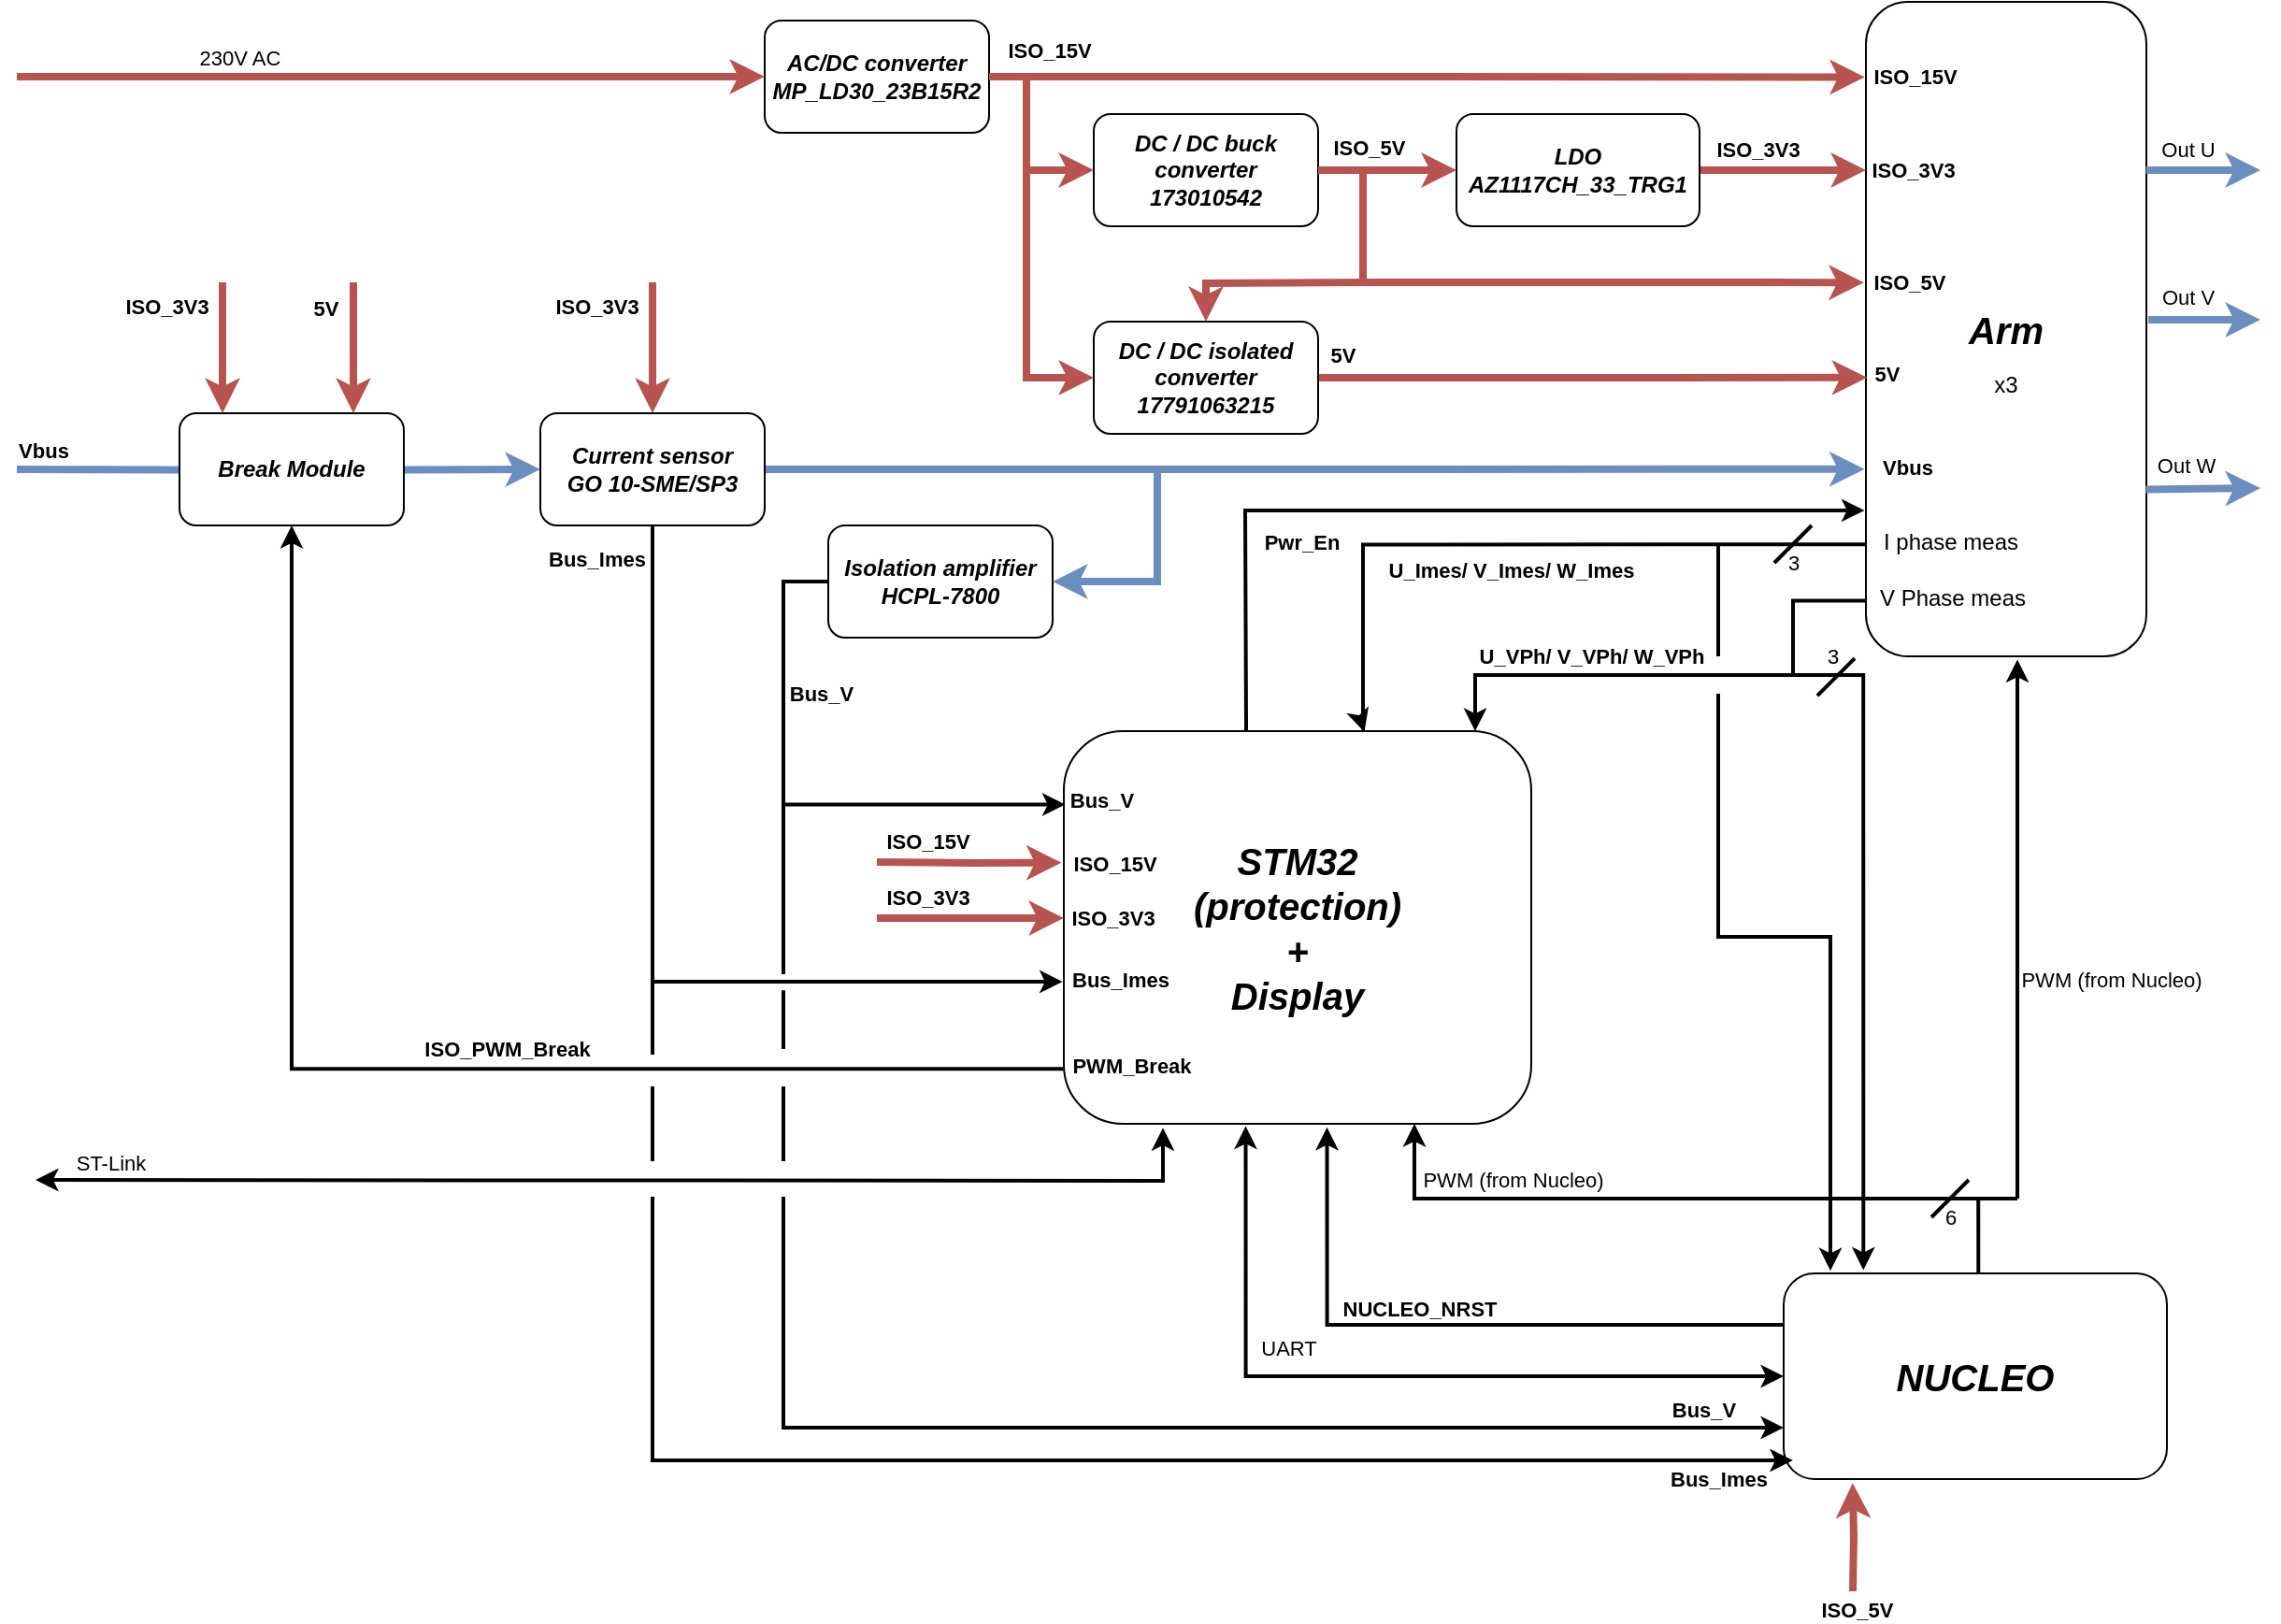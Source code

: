 <mxfile version="21.7.5" type="github" pages="4">
  <diagram id="K26zvjRczleuk83uUMWU" name="Global">
    <mxGraphModel dx="2776" dy="1136" grid="1" gridSize="10" guides="1" tooltips="1" connect="1" arrows="1" fold="1" page="1" pageScale="1" pageWidth="827" pageHeight="1169" math="0" shadow="0">
      <root>
        <mxCell id="0" />
        <mxCell id="1" parent="0" />
        <mxCell id="tQ8jCvRIH25_fzb8MXLZ-1" style="edgeStyle=orthogonalEdgeStyle;rounded=0;orthogonalLoop=1;jettySize=auto;html=1;entryX=0.643;entryY=0.002;entryDx=0;entryDy=0;entryPerimeter=0;strokeWidth=2;exitX=-0.003;exitY=0.829;exitDx=0;exitDy=0;exitPerimeter=0;" parent="1" source="TKw2sOFP1dZnRS4CVWHQ-5" target="ybR4OZg4qaDsg3ZmPmzL-6" edge="1">
          <mxGeometry relative="1" as="geometry">
            <mxPoint x="410" y="470" as="sourcePoint" />
            <Array as="points">
              <mxPoint x="160" y="480" />
              <mxPoint x="160" y="578" />
            </Array>
          </mxGeometry>
        </mxCell>
        <mxCell id="tQ8jCvRIH25_fzb8MXLZ-2" value="U_Imes/ V_Imes/ W_Imes" style="edgeLabel;html=1;align=center;verticalAlign=middle;resizable=0;points=[];fontStyle=1" parent="tQ8jCvRIH25_fzb8MXLZ-1" vertex="1" connectable="0">
          <mxGeometry x="0.377" y="2" relative="1" as="geometry">
            <mxPoint x="65" y="12" as="offset" />
          </mxGeometry>
        </mxCell>
        <mxCell id="tQ8jCvRIH25_fzb8MXLZ-3" style="edgeStyle=orthogonalEdgeStyle;rounded=0;orthogonalLoop=1;jettySize=auto;html=1;strokeWidth=2;exitX=-0.003;exitY=0.915;exitDx=0;exitDy=0;exitPerimeter=0;entryX=0.88;entryY=0;entryDx=0;entryDy=0;entryPerimeter=0;" parent="1" source="TKw2sOFP1dZnRS4CVWHQ-5" target="ybR4OZg4qaDsg3ZmPmzL-6" edge="1">
          <mxGeometry relative="1" as="geometry">
            <mxPoint x="540" y="500" as="sourcePoint" />
            <Array as="points">
              <mxPoint x="390" y="510" />
              <mxPoint x="390" y="550" />
              <mxPoint x="220" y="550" />
            </Array>
            <mxPoint x="200" y="550" as="targetPoint" />
          </mxGeometry>
        </mxCell>
        <mxCell id="tQ8jCvRIH25_fzb8MXLZ-4" value="U_VPh/ V_VPh/ W_VPh" style="edgeLabel;html=1;align=center;verticalAlign=middle;resizable=0;points=[];fontStyle=1" parent="tQ8jCvRIH25_fzb8MXLZ-3" vertex="1" connectable="0">
          <mxGeometry x="-0.131" y="2" relative="1" as="geometry">
            <mxPoint x="-66" y="-12" as="offset" />
          </mxGeometry>
        </mxCell>
        <mxCell id="TKw2sOFP1dZnRS4CVWHQ-5" value="&lt;i&gt;&lt;b&gt;&lt;font style=&quot;font-size: 20px;&quot;&gt;Arm&lt;/font&gt;&lt;/b&gt;&lt;/i&gt;" style="rounded=1;whiteSpace=wrap;html=1;fillColor=default;" parent="1" vertex="1">
          <mxGeometry x="429" y="190" width="150" height="350" as="geometry" />
        </mxCell>
        <mxCell id="erb762IqQUycCFhEqrw9-11" style="edgeStyle=orthogonalEdgeStyle;rounded=0;orthogonalLoop=1;jettySize=auto;html=1;exitX=1;exitY=0.5;exitDx=0;exitDy=0;strokeWidth=4;fillColor=#f8cecc;strokeColor=#b85450;entryX=-0.004;entryY=0.115;entryDx=0;entryDy=0;entryPerimeter=0;" parent="1" source="erb762IqQUycCFhEqrw9-13" target="TKw2sOFP1dZnRS4CVWHQ-5" edge="1">
          <mxGeometry relative="1" as="geometry">
            <mxPoint x="330" y="220" as="targetPoint" />
          </mxGeometry>
        </mxCell>
        <mxCell id="erb762IqQUycCFhEqrw9-12" value="&lt;b&gt;ISO_15V&lt;/b&gt;" style="edgeLabel;html=1;align=center;verticalAlign=middle;resizable=0;points=[];" parent="erb762IqQUycCFhEqrw9-11" vertex="1" connectable="0">
          <mxGeometry x="-0.487" relative="1" as="geometry">
            <mxPoint x="-88" y="-14" as="offset" />
          </mxGeometry>
        </mxCell>
        <mxCell id="hg63oGgba25vtPb6VCfj-2" value="ISO_15V" style="edgeLabel;html=1;align=center;verticalAlign=middle;resizable=0;points=[];fontStyle=1" parent="erb762IqQUycCFhEqrw9-11" vertex="1" connectable="0">
          <mxGeometry x="0.878" y="1" relative="1" as="geometry">
            <mxPoint x="55" as="offset" />
          </mxGeometry>
        </mxCell>
        <mxCell id="erb762IqQUycCFhEqrw9-13" value="&lt;div&gt;AC/DC converter&lt;/div&gt;&lt;div&gt;MP_LD30_23B15R2&lt;br&gt;&lt;/div&gt;" style="rounded=1;whiteSpace=wrap;html=1;fontStyle=3" parent="1" vertex="1">
          <mxGeometry x="-160" y="200" width="120" height="60" as="geometry" />
        </mxCell>
        <mxCell id="erb762IqQUycCFhEqrw9-14" value="" style="endArrow=classic;html=1;rounded=0;entryX=0;entryY=0.5;entryDx=0;entryDy=0;fillColor=#f8cecc;strokeColor=#b85450;strokeWidth=4;edgeStyle=orthogonalEdgeStyle;" parent="1" target="erb762IqQUycCFhEqrw9-13" edge="1">
          <mxGeometry width="50" height="50" relative="1" as="geometry">
            <mxPoint x="-560" y="230" as="sourcePoint" />
            <mxPoint x="120" y="130" as="targetPoint" />
            <Array as="points">
              <mxPoint x="-520" y="230" />
            </Array>
          </mxGeometry>
        </mxCell>
        <mxCell id="erb762IqQUycCFhEqrw9-15" value="230V AC" style="edgeLabel;html=1;align=center;verticalAlign=middle;resizable=0;points=[];" parent="erb762IqQUycCFhEqrw9-14" vertex="1" connectable="0">
          <mxGeometry x="-0.455" y="-1" relative="1" as="geometry">
            <mxPoint x="10" y="-11" as="offset" />
          </mxGeometry>
        </mxCell>
        <mxCell id="TKw2sOFP1dZnRS4CVWHQ-2" style="edgeStyle=orthogonalEdgeStyle;rounded=0;orthogonalLoop=1;jettySize=auto;html=1;strokeWidth=4;fillColor=#f8cecc;strokeColor=#b85450;" parent="1" source="erb762IqQUycCFhEqrw9-43" edge="1">
          <mxGeometry relative="1" as="geometry">
            <mxPoint x="429" y="280" as="targetPoint" />
            <Array as="points">
              <mxPoint x="429" y="280" />
            </Array>
          </mxGeometry>
        </mxCell>
        <mxCell id="TKw2sOFP1dZnRS4CVWHQ-3" value="ISO_3V3" style="edgeLabel;html=1;align=center;verticalAlign=middle;resizable=0;points=[];fontStyle=1" parent="TKw2sOFP1dZnRS4CVWHQ-2" vertex="1" connectable="0">
          <mxGeometry x="0.282" y="1" relative="1" as="geometry">
            <mxPoint x="57" y="1" as="offset" />
          </mxGeometry>
        </mxCell>
        <mxCell id="WG2t56-WDr--rCz1EXLR-1" value="ISO_3V3" style="edgeLabel;html=1;align=center;verticalAlign=middle;resizable=0;points=[];fontStyle=1" parent="TKw2sOFP1dZnRS4CVWHQ-2" vertex="1" connectable="0">
          <mxGeometry x="-0.683" relative="1" as="geometry">
            <mxPoint x="17" y="-11" as="offset" />
          </mxGeometry>
        </mxCell>
        <mxCell id="erb762IqQUycCFhEqrw9-43" value="&lt;div&gt;LDO&lt;/div&gt;&lt;div&gt;AZ1117CH_33_TRG1&lt;/div&gt;" style="rounded=1;whiteSpace=wrap;html=1;fontStyle=3" parent="1" vertex="1">
          <mxGeometry x="210" y="250" width="130" height="60" as="geometry" />
        </mxCell>
        <mxCell id="erb762IqQUycCFhEqrw9-44" style="edgeStyle=orthogonalEdgeStyle;rounded=0;orthogonalLoop=1;jettySize=auto;html=1;entryX=0;entryY=0.5;entryDx=0;entryDy=0;strokeWidth=4;fillColor=#f8cecc;strokeColor=#b85450;exitX=1;exitY=0.5;exitDx=0;exitDy=0;" parent="1" source="erb762IqQUycCFhEqrw9-46" target="erb762IqQUycCFhEqrw9-43" edge="1">
          <mxGeometry relative="1" as="geometry">
            <mxPoint x="170" y="340" as="sourcePoint" />
          </mxGeometry>
        </mxCell>
        <mxCell id="erb762IqQUycCFhEqrw9-45" value="ISO_5V" style="edgeLabel;html=1;align=center;verticalAlign=middle;resizable=0;points=[];fontStyle=1" parent="erb762IqQUycCFhEqrw9-44" vertex="1" connectable="0">
          <mxGeometry x="0.238" y="2" relative="1" as="geometry">
            <mxPoint x="-19" y="-10" as="offset" />
          </mxGeometry>
        </mxCell>
        <mxCell id="erb762IqQUycCFhEqrw9-46" value="&lt;div&gt;DC / DC buck converter&lt;/div&gt;&lt;div&gt;173010542&lt;br&gt;&lt;/div&gt;" style="rounded=1;whiteSpace=wrap;html=1;fontStyle=3" parent="1" vertex="1">
          <mxGeometry x="16" y="250" width="120" height="60" as="geometry" />
        </mxCell>
        <mxCell id="erb762IqQUycCFhEqrw9-47" value="" style="endArrow=classic;html=1;rounded=0;entryX=0;entryY=0.5;entryDx=0;entryDy=0;exitX=1;exitY=0.5;exitDx=0;exitDy=0;edgeStyle=orthogonalEdgeStyle;strokeWidth=4;fillColor=#f8cecc;strokeColor=#b85450;" parent="1" source="erb762IqQUycCFhEqrw9-13" target="erb762IqQUycCFhEqrw9-46" edge="1">
          <mxGeometry width="50" height="50" relative="1" as="geometry">
            <mxPoint x="230" y="370" as="sourcePoint" />
            <mxPoint x="280" y="320" as="targetPoint" />
            <Array as="points">
              <mxPoint x="-20" y="230" />
              <mxPoint x="-20" y="280" />
            </Array>
          </mxGeometry>
        </mxCell>
        <mxCell id="erb762IqQUycCFhEqrw9-48" value="" style="endArrow=classic;html=1;rounded=0;edgeStyle=orthogonalEdgeStyle;strokeWidth=4;fillColor=#f8cecc;strokeColor=#b85450;exitX=1;exitY=0.5;exitDx=0;exitDy=0;entryX=-0.007;entryY=0.429;entryDx=0;entryDy=0;entryPerimeter=0;" parent="1" source="erb762IqQUycCFhEqrw9-46" target="TKw2sOFP1dZnRS4CVWHQ-5" edge="1">
          <mxGeometry width="50" height="50" relative="1" as="geometry">
            <mxPoint x="150" y="350" as="sourcePoint" />
            <mxPoint x="380" y="330" as="targetPoint" />
            <Array as="points">
              <mxPoint x="160" y="280" />
              <mxPoint x="160" y="340" />
              <mxPoint x="380" y="340" />
            </Array>
          </mxGeometry>
        </mxCell>
        <mxCell id="rdPD5sOOh20BO_JZCqgj-4" value="&lt;b&gt;ISO_5V&lt;/b&gt;" style="edgeLabel;html=1;align=center;verticalAlign=middle;resizable=0;points=[];" parent="erb762IqQUycCFhEqrw9-48" vertex="1" connectable="0">
          <mxGeometry x="0.786" relative="1" as="geometry">
            <mxPoint x="61" as="offset" />
          </mxGeometry>
        </mxCell>
        <mxCell id="58RRzwtLLCaNlyLWI4M5-4" style="edgeStyle=orthogonalEdgeStyle;rounded=0;orthogonalLoop=1;jettySize=auto;html=1;exitX=0.999;exitY=0.257;exitDx=0;exitDy=0;strokeWidth=4;fillColor=#dae8fc;strokeColor=#6c8ebf;exitPerimeter=0;" parent="1" source="TKw2sOFP1dZnRS4CVWHQ-5" edge="1">
          <mxGeometry relative="1" as="geometry">
            <mxPoint x="640" y="280" as="targetPoint" />
          </mxGeometry>
        </mxCell>
        <mxCell id="58RRzwtLLCaNlyLWI4M5-5" value="Out U" style="edgeLabel;html=1;align=center;verticalAlign=middle;resizable=0;points=[];" parent="58RRzwtLLCaNlyLWI4M5-4" vertex="1" connectable="0">
          <mxGeometry x="0.294" y="1" relative="1" as="geometry">
            <mxPoint x="-18" y="-11" as="offset" />
          </mxGeometry>
        </mxCell>
        <mxCell id="58RRzwtLLCaNlyLWI4M5-7" style="edgeStyle=orthogonalEdgeStyle;rounded=0;orthogonalLoop=1;jettySize=auto;html=1;strokeWidth=4;fillColor=#dae8fc;strokeColor=#6c8ebf;" parent="1" edge="1">
          <mxGeometry relative="1" as="geometry">
            <mxPoint x="640" y="360" as="targetPoint" />
            <mxPoint x="580" y="360" as="sourcePoint" />
          </mxGeometry>
        </mxCell>
        <mxCell id="58RRzwtLLCaNlyLWI4M5-8" value="Out V" style="edgeLabel;html=1;align=center;verticalAlign=middle;resizable=0;points=[];" parent="58RRzwtLLCaNlyLWI4M5-7" vertex="1" connectable="0">
          <mxGeometry x="0.113" y="3" relative="1" as="geometry">
            <mxPoint x="-13" y="-9" as="offset" />
          </mxGeometry>
        </mxCell>
        <mxCell id="58RRzwtLLCaNlyLWI4M5-9" style="edgeStyle=orthogonalEdgeStyle;rounded=0;orthogonalLoop=1;jettySize=auto;html=1;exitX=0.998;exitY=0.745;exitDx=0;exitDy=0;strokeWidth=4;fillColor=#dae8fc;strokeColor=#6c8ebf;exitPerimeter=0;" parent="1" source="TKw2sOFP1dZnRS4CVWHQ-5" edge="1">
          <mxGeometry relative="1" as="geometry">
            <mxPoint x="640" y="450" as="targetPoint" />
            <Array as="points">
              <mxPoint x="640" y="451" />
            </Array>
          </mxGeometry>
        </mxCell>
        <mxCell id="58RRzwtLLCaNlyLWI4M5-10" value="Out W" style="edgeLabel;html=1;align=center;verticalAlign=middle;resizable=0;points=[];" parent="58RRzwtLLCaNlyLWI4M5-9" vertex="1" connectable="0">
          <mxGeometry x="0.343" y="2" relative="1" as="geometry">
            <mxPoint x="-20" y="-10" as="offset" />
          </mxGeometry>
        </mxCell>
        <mxCell id="58RRzwtLLCaNlyLWI4M5-1" value="x3" style="text;html=1;strokeColor=none;fillColor=none;align=center;verticalAlign=middle;whiteSpace=wrap;rounded=0;" parent="1" vertex="1">
          <mxGeometry x="474" y="380" width="60" height="30" as="geometry" />
        </mxCell>
        <mxCell id="rdPD5sOOh20BO_JZCqgj-1" value="" style="endArrow=classic;html=1;rounded=0;edgeStyle=orthogonalEdgeStyle;fillColor=#dae8fc;strokeColor=#6c8ebf;strokeWidth=4;entryX=-0.005;entryY=0.714;entryDx=0;entryDy=0;entryPerimeter=0;" parent="1" source="Yn8s1QBvf-6VIzHjhP1f-1" target="TKw2sOFP1dZnRS4CVWHQ-5" edge="1">
          <mxGeometry width="50" height="50" relative="1" as="geometry">
            <mxPoint x="-350" y="440" as="sourcePoint" />
            <mxPoint x="430" y="440" as="targetPoint" />
            <Array as="points" />
          </mxGeometry>
        </mxCell>
        <mxCell id="rdPD5sOOh20BO_JZCqgj-5" value="&lt;b&gt;Vbus&lt;/b&gt;" style="edgeLabel;html=1;align=center;verticalAlign=middle;resizable=0;points=[];" parent="rdPD5sOOh20BO_JZCqgj-1" vertex="1" connectable="0">
          <mxGeometry x="0.928" y="3" relative="1" as="geometry">
            <mxPoint x="44" y="2" as="offset" />
          </mxGeometry>
        </mxCell>
        <mxCell id="1_m-2TjKmpO3TfjhIvF--3" style="edgeStyle=orthogonalEdgeStyle;rounded=0;orthogonalLoop=1;jettySize=auto;html=1;exitX=0;exitY=0.5;exitDx=0;exitDy=0;strokeWidth=2;entryX=0.003;entryY=0.187;entryDx=0;entryDy=0;entryPerimeter=0;" parent="1" source="1_m-2TjKmpO3TfjhIvF--1" target="ybR4OZg4qaDsg3ZmPmzL-6" edge="1">
          <mxGeometry relative="1" as="geometry">
            <mxPoint x="-230" y="570" as="targetPoint" />
            <Array as="points">
              <mxPoint x="-150" y="500" />
              <mxPoint x="-150" y="619" />
            </Array>
          </mxGeometry>
        </mxCell>
        <mxCell id="1_m-2TjKmpO3TfjhIvF--4" value="Bus_V" style="edgeLabel;html=1;align=center;verticalAlign=middle;resizable=0;points=[];fontStyle=1" parent="1_m-2TjKmpO3TfjhIvF--3" vertex="1" connectable="0">
          <mxGeometry x="-0.063" y="2" relative="1" as="geometry">
            <mxPoint x="18" y="-54" as="offset" />
          </mxGeometry>
        </mxCell>
        <mxCell id="1_m-2TjKmpO3TfjhIvF--1" value="&lt;div&gt;Isolation amplifier&lt;/div&gt;&lt;div&gt;HCPL-7800&lt;br&gt;&lt;/div&gt;" style="rounded=1;whiteSpace=wrap;html=1;fontStyle=3" parent="1" vertex="1">
          <mxGeometry x="-126" y="470" width="120" height="60" as="geometry" />
        </mxCell>
        <mxCell id="1_m-2TjKmpO3TfjhIvF--2" value="" style="endArrow=classic;html=1;rounded=0;entryX=1;entryY=0.5;entryDx=0;entryDy=0;edgeStyle=orthogonalEdgeStyle;fillColor=#dae8fc;strokeColor=#6c8ebf;strokeWidth=4;" parent="1" target="1_m-2TjKmpO3TfjhIvF--1" edge="1">
          <mxGeometry width="50" height="50" relative="1" as="geometry">
            <mxPoint x="170" y="440" as="sourcePoint" />
            <mxPoint x="220" y="140" as="targetPoint" />
            <Array as="points">
              <mxPoint x="50" y="440" />
              <mxPoint x="50" y="500" />
            </Array>
          </mxGeometry>
        </mxCell>
        <mxCell id="ybR4OZg4qaDsg3ZmPmzL-2" style="edgeStyle=orthogonalEdgeStyle;rounded=0;orthogonalLoop=1;jettySize=auto;html=1;fillColor=#f8cecc;strokeColor=#b85450;strokeWidth=4;entryX=0.004;entryY=0.574;entryDx=0;entryDy=0;entryPerimeter=0;" parent="1" source="ybR4OZg4qaDsg3ZmPmzL-1" target="TKw2sOFP1dZnRS4CVWHQ-5" edge="1">
          <mxGeometry relative="1" as="geometry">
            <mxPoint x="380" y="360" as="targetPoint" />
            <Array as="points" />
          </mxGeometry>
        </mxCell>
        <mxCell id="ybR4OZg4qaDsg3ZmPmzL-3" value="5V" style="edgeLabel;html=1;align=center;verticalAlign=middle;resizable=0;points=[];fontStyle=1" parent="ybR4OZg4qaDsg3ZmPmzL-2" vertex="1" connectable="0">
          <mxGeometry x="-0.186" y="-3" relative="1" as="geometry">
            <mxPoint x="-107" y="-15" as="offset" />
          </mxGeometry>
        </mxCell>
        <mxCell id="ybR4OZg4qaDsg3ZmPmzL-4" value="&lt;b&gt;5V&lt;/b&gt;" style="edgeLabel;html=1;align=center;verticalAlign=middle;resizable=0;points=[];" parent="ybR4OZg4qaDsg3ZmPmzL-2" vertex="1" connectable="0">
          <mxGeometry x="0.741" y="2" relative="1" as="geometry">
            <mxPoint x="48" as="offset" />
          </mxGeometry>
        </mxCell>
        <mxCell id="ybR4OZg4qaDsg3ZmPmzL-1" value="&lt;div&gt;DC / DC isolated converter&lt;/div&gt;&lt;div&gt;17791063215&lt;br&gt;&lt;/div&gt;" style="rounded=1;whiteSpace=wrap;html=1;fontStyle=3" parent="1" vertex="1">
          <mxGeometry x="16" y="361" width="120" height="60" as="geometry" />
        </mxCell>
        <mxCell id="ybR4OZg4qaDsg3ZmPmzL-5" value="" style="endArrow=classic;html=1;rounded=0;exitX=1;exitY=0.5;exitDx=0;exitDy=0;entryX=0;entryY=0.5;entryDx=0;entryDy=0;edgeStyle=orthogonalEdgeStyle;strokeWidth=4;fillColor=#f8cecc;strokeColor=#b85450;" parent="1" source="erb762IqQUycCFhEqrw9-13" target="ybR4OZg4qaDsg3ZmPmzL-1" edge="1">
          <mxGeometry width="50" height="50" relative="1" as="geometry">
            <mxPoint x="80" y="400" as="sourcePoint" />
            <mxPoint x="130" y="350" as="targetPoint" />
            <Array as="points">
              <mxPoint x="-20" y="230" />
              <mxPoint x="-20" y="391" />
            </Array>
          </mxGeometry>
        </mxCell>
        <mxCell id="SWSvtxuBOt6Fdv_Am8P_-3" style="edgeStyle=orthogonalEdgeStyle;rounded=0;orthogonalLoop=1;jettySize=auto;html=1;entryX=-0.005;entryY=0.777;entryDx=0;entryDy=0;fontSize=11;strokeWidth=2;entryPerimeter=0;exitX=0.39;exitY=0;exitDx=0;exitDy=0;exitPerimeter=0;" parent="1" source="ybR4OZg4qaDsg3ZmPmzL-6" target="TKw2sOFP1dZnRS4CVWHQ-5" edge="1">
          <mxGeometry relative="1" as="geometry">
            <mxPoint x="70" y="530" as="sourcePoint" />
            <Array as="points">
              <mxPoint x="98" y="577" />
              <mxPoint x="97" y="577" />
              <mxPoint x="97" y="462" />
            </Array>
          </mxGeometry>
        </mxCell>
        <mxCell id="67dDihELPkQl802sxM9B-1" value="Pwr_En" style="edgeLabel;html=1;align=center;verticalAlign=middle;resizable=0;points=[];fontStyle=1" parent="SWSvtxuBOt6Fdv_Am8P_-3" vertex="1" connectable="0">
          <mxGeometry x="0.133" y="-3" relative="1" as="geometry">
            <mxPoint x="-107" y="14" as="offset" />
          </mxGeometry>
        </mxCell>
        <mxCell id="BneUFHjSHCkK-d5fq9VS-2" style="edgeStyle=orthogonalEdgeStyle;rounded=0;orthogonalLoop=1;jettySize=auto;html=1;exitX=-0.001;exitY=0.86;exitDx=0;exitDy=0;entryX=0.5;entryY=1;entryDx=0;entryDy=0;exitPerimeter=0;strokeWidth=2;" parent="1" source="ybR4OZg4qaDsg3ZmPmzL-6" target="BneUFHjSHCkK-d5fq9VS-1" edge="1">
          <mxGeometry relative="1" as="geometry">
            <Array as="points">
              <mxPoint x="-413" y="761" />
            </Array>
          </mxGeometry>
        </mxCell>
        <mxCell id="BneUFHjSHCkK-d5fq9VS-3" value="ISO_PWM_Break" style="edgeLabel;html=1;align=center;verticalAlign=middle;resizable=0;points=[];fontStyle=1" parent="BneUFHjSHCkK-d5fq9VS-2" vertex="1" connectable="0">
          <mxGeometry x="-0.153" y="-2" relative="1" as="geometry">
            <mxPoint y="-9" as="offset" />
          </mxGeometry>
        </mxCell>
        <mxCell id="ybR4OZg4qaDsg3ZmPmzL-6" value="&lt;div&gt;&lt;i&gt;&lt;font style=&quot;font-size: 20px;&quot;&gt;&lt;b&gt;STM32&lt;/b&gt;&lt;/font&gt;&lt;/i&gt;&lt;/div&gt;&lt;div&gt;&lt;i&gt;&lt;font style=&quot;font-size: 20px;&quot;&gt;&lt;b&gt;(protection)&lt;/b&gt;&lt;/font&gt;&lt;/i&gt;&lt;/div&gt;&lt;div&gt;&lt;i&gt;&lt;font style=&quot;font-size: 20px;&quot;&gt;&lt;b&gt;+&lt;/b&gt;&lt;/font&gt;&lt;/i&gt;&lt;/div&gt;&lt;div&gt;&lt;i&gt;&lt;font style=&quot;font-size: 20px;&quot;&gt;&lt;b&gt;Display&lt;br&gt;&lt;/b&gt;&lt;/font&gt;&lt;/i&gt;&lt;/div&gt;" style="rounded=1;whiteSpace=wrap;html=1;" parent="1" vertex="1">
          <mxGeometry y="580" width="250" height="210" as="geometry" />
        </mxCell>
        <mxCell id="SWSvtxuBOt6Fdv_Am8P_-1" value="I phase meas" style="text;html=1;align=center;verticalAlign=middle;resizable=0;points=[];autosize=1;strokeColor=none;fillColor=none;fontStyle=0" parent="1" vertex="1">
          <mxGeometry x="424" y="464" width="100" height="30" as="geometry" />
        </mxCell>
        <mxCell id="SWSvtxuBOt6Fdv_Am8P_-2" value="V Phase meas" style="text;html=1;align=center;verticalAlign=middle;resizable=0;points=[];autosize=1;strokeColor=none;fillColor=none;fontStyle=0" parent="1" vertex="1">
          <mxGeometry x="425" y="494" width="100" height="30" as="geometry" />
        </mxCell>
        <mxCell id="qElm5PhY4-0Ruykifg-E-3" value="" style="endArrow=none;html=1;rounded=0;strokeWidth=2;" parent="1" edge="1">
          <mxGeometry width="50" height="50" relative="1" as="geometry">
            <mxPoint x="380" y="490" as="sourcePoint" />
            <mxPoint x="400" y="470" as="targetPoint" />
            <Array as="points">
              <mxPoint x="390" y="480" />
            </Array>
          </mxGeometry>
        </mxCell>
        <mxCell id="qElm5PhY4-0Ruykifg-E-4" value="3" style="edgeLabel;html=1;align=center;verticalAlign=middle;resizable=0;points=[];" parent="qElm5PhY4-0Ruykifg-E-3" vertex="1" connectable="0">
          <mxGeometry x="0.696" y="-1" relative="1" as="geometry">
            <mxPoint x="-8" y="16" as="offset" />
          </mxGeometry>
        </mxCell>
        <mxCell id="qElm5PhY4-0Ruykifg-E-5" value="" style="endArrow=none;html=1;rounded=0;strokeWidth=2;" parent="1" edge="1">
          <mxGeometry width="50" height="50" relative="1" as="geometry">
            <mxPoint x="403" y="561.05" as="sourcePoint" />
            <mxPoint x="423" y="541.05" as="targetPoint" />
            <Array as="points">
              <mxPoint x="413" y="551.05" />
            </Array>
          </mxGeometry>
        </mxCell>
        <mxCell id="qElm5PhY4-0Ruykifg-E-6" value="3" style="edgeLabel;html=1;align=center;verticalAlign=middle;resizable=0;points=[];" parent="qElm5PhY4-0Ruykifg-E-5" vertex="1" connectable="0">
          <mxGeometry x="0.696" y="-1" relative="1" as="geometry">
            <mxPoint x="-10" y="-5" as="offset" />
          </mxGeometry>
        </mxCell>
        <mxCell id="XeoCFHoVAx_0ssHAjZDC-1" style="edgeStyle=orthogonalEdgeStyle;rounded=0;orthogonalLoop=1;jettySize=auto;html=1;strokeWidth=4;fillColor=#f8cecc;strokeColor=#b85450;" parent="1" edge="1">
          <mxGeometry relative="1" as="geometry">
            <mxPoint y="680.03" as="targetPoint" />
            <mxPoint x="-100" y="680" as="sourcePoint" />
            <Array as="points">
              <mxPoint y="680.03" />
            </Array>
          </mxGeometry>
        </mxCell>
        <mxCell id="XeoCFHoVAx_0ssHAjZDC-2" value="ISO_3V3" style="edgeLabel;html=1;align=center;verticalAlign=middle;resizable=0;points=[];fontStyle=1" parent="XeoCFHoVAx_0ssHAjZDC-1" vertex="1" connectable="0">
          <mxGeometry x="0.282" y="1" relative="1" as="geometry">
            <mxPoint x="62" y="1" as="offset" />
          </mxGeometry>
        </mxCell>
        <mxCell id="XeoCFHoVAx_0ssHAjZDC-3" value="ISO_3V3" style="edgeLabel;html=1;align=center;verticalAlign=middle;resizable=0;points=[];fontStyle=1" parent="XeoCFHoVAx_0ssHAjZDC-1" vertex="1" connectable="0">
          <mxGeometry x="-0.683" relative="1" as="geometry">
            <mxPoint x="11" y="-11" as="offset" />
          </mxGeometry>
        </mxCell>
        <mxCell id="QrFfTdA_GdKSxjWbXCUa-1" style="edgeStyle=orthogonalEdgeStyle;rounded=0;orthogonalLoop=1;jettySize=auto;html=1;strokeWidth=4;fillColor=#f8cecc;strokeColor=#b85450;entryX=0.5;entryY=0;entryDx=0;entryDy=0;" parent="1" target="Yn8s1QBvf-6VIzHjhP1f-1" edge="1">
          <mxGeometry relative="1" as="geometry">
            <mxPoint x="-201" y="390.66" as="targetPoint" />
            <mxPoint x="-220" y="340" as="sourcePoint" />
            <Array as="points">
              <mxPoint x="-220" y="370" />
              <mxPoint x="-220" y="370" />
            </Array>
          </mxGeometry>
        </mxCell>
        <mxCell id="QrFfTdA_GdKSxjWbXCUa-3" value="ISO_3V3" style="edgeLabel;html=1;align=center;verticalAlign=middle;resizable=0;points=[];fontStyle=1" parent="QrFfTdA_GdKSxjWbXCUa-1" vertex="1" connectable="0">
          <mxGeometry x="-0.683" relative="1" as="geometry">
            <mxPoint x="-30" y="2" as="offset" />
          </mxGeometry>
        </mxCell>
        <mxCell id="QrFfTdA_GdKSxjWbXCUa-6" value="" style="endArrow=classic;html=1;rounded=0;exitX=0.5;exitY=1;exitDx=0;exitDy=0;entryX=-0.003;entryY=0.637;entryDx=0;entryDy=0;entryPerimeter=0;edgeStyle=orthogonalEdgeStyle;strokeWidth=2;" parent="1" source="Yn8s1QBvf-6VIzHjhP1f-1" target="ybR4OZg4qaDsg3ZmPmzL-6" edge="1">
          <mxGeometry width="50" height="50" relative="1" as="geometry">
            <mxPoint x="-210" y="600" as="sourcePoint" />
            <mxPoint x="-160" y="550" as="targetPoint" />
            <Array as="points">
              <mxPoint x="-220" y="714" />
              <mxPoint x="-1" y="714" />
            </Array>
          </mxGeometry>
        </mxCell>
        <mxCell id="QrFfTdA_GdKSxjWbXCUa-7" value="Bus_Imes" style="edgeLabel;html=1;align=center;verticalAlign=middle;resizable=0;points=[];fontStyle=1" parent="QrFfTdA_GdKSxjWbXCUa-6" vertex="1" connectable="0">
          <mxGeometry x="-0.652" y="-1" relative="1" as="geometry">
            <mxPoint x="-29" y="-63" as="offset" />
          </mxGeometry>
        </mxCell>
        <mxCell id="QrFfTdA_GdKSxjWbXCUa-8" value="Bus_Imes" style="edgeLabel;html=1;align=center;verticalAlign=middle;resizable=0;points=[];fontStyle=1" parent="1" vertex="1" connectable="0">
          <mxGeometry x="30.0" y="712.995" as="geometry" />
        </mxCell>
        <mxCell id="QrFfTdA_GdKSxjWbXCUa-9" value="" style="endArrow=classic;html=1;rounded=0;edgeStyle=orthogonalEdgeStyle;fillColor=#dae8fc;strokeColor=#6c8ebf;strokeWidth=4;entryX=0;entryY=0.5;entryDx=0;entryDy=0;" parent="1" target="Yn8s1QBvf-6VIzHjhP1f-1" edge="1">
          <mxGeometry width="50" height="50" relative="1" as="geometry">
            <mxPoint x="-560" y="440" as="sourcePoint" />
            <mxPoint x="428" y="440" as="targetPoint" />
            <Array as="points" />
          </mxGeometry>
        </mxCell>
        <mxCell id="QrFfTdA_GdKSxjWbXCUa-10" value="Vbus" style="edgeLabel;html=1;align=center;verticalAlign=middle;resizable=0;points=[];fontStyle=1" parent="QrFfTdA_GdKSxjWbXCUa-9" vertex="1" connectable="0">
          <mxGeometry x="-0.969" y="2" relative="1" as="geometry">
            <mxPoint x="9" y="-8" as="offset" />
          </mxGeometry>
        </mxCell>
        <mxCell id="Yn8s1QBvf-6VIzHjhP1f-1" value="&lt;div&gt;Current sensor&lt;/div&gt;&lt;div&gt;GO 10-SME/SP3&lt;br&gt;&lt;/div&gt;" style="rounded=1;whiteSpace=wrap;html=1;fontStyle=3" parent="1" vertex="1">
          <mxGeometry x="-280" y="410" width="120" height="60" as="geometry" />
        </mxCell>
        <mxCell id="QrFfTdA_GdKSxjWbXCUa-12" value="" style="endArrow=classic;html=1;rounded=0;entryX=0.75;entryY=1;entryDx=0;entryDy=0;edgeStyle=orthogonalEdgeStyle;strokeWidth=2;exitX=0.508;exitY=0.009;exitDx=0;exitDy=0;exitPerimeter=0;" parent="1" source="m_v-vZH0CDw4dBFLIC0s-1" target="ybR4OZg4qaDsg3ZmPmzL-6" edge="1">
          <mxGeometry width="50" height="50" relative="1" as="geometry">
            <mxPoint x="63" y="900" as="sourcePoint" />
            <mxPoint x="70" y="810" as="targetPoint" />
            <Array as="points">
              <mxPoint x="510" y="830" />
              <mxPoint x="187" y="830" />
              <mxPoint x="187" y="790" />
            </Array>
          </mxGeometry>
        </mxCell>
        <mxCell id="QrFfTdA_GdKSxjWbXCUa-13" value="PWM (from Nucleo)" style="edgeLabel;html=1;align=center;verticalAlign=middle;resizable=0;points=[];" parent="QrFfTdA_GdKSxjWbXCUa-12" vertex="1" connectable="0">
          <mxGeometry x="0.132" relative="1" as="geometry">
            <mxPoint x="228" y="-117" as="offset" />
          </mxGeometry>
        </mxCell>
        <mxCell id="QrFfTdA_GdKSxjWbXCUa-14" value="" style="endArrow=none;html=1;rounded=0;strokeWidth=2;" parent="1" edge="1">
          <mxGeometry width="50" height="50" relative="1" as="geometry">
            <mxPoint x="464" y="840" as="sourcePoint" />
            <mxPoint x="484" y="820" as="targetPoint" />
            <Array as="points">
              <mxPoint x="474" y="830" />
            </Array>
          </mxGeometry>
        </mxCell>
        <mxCell id="QrFfTdA_GdKSxjWbXCUa-15" value="6" style="edgeLabel;html=1;align=center;verticalAlign=middle;resizable=0;points=[];" parent="QrFfTdA_GdKSxjWbXCUa-14" vertex="1" connectable="0">
          <mxGeometry x="0.696" y="-1" relative="1" as="geometry">
            <mxPoint x="-8" y="16" as="offset" />
          </mxGeometry>
        </mxCell>
        <mxCell id="QrFfTdA_GdKSxjWbXCUa-16" value="Bus_V" style="edgeLabel;html=1;align=center;verticalAlign=middle;resizable=0;points=[];fontStyle=1" parent="1" vertex="1" connectable="0">
          <mxGeometry x="20" y="617" as="geometry" />
        </mxCell>
        <mxCell id="BneUFHjSHCkK-d5fq9VS-1" value="Break Module" style="rounded=1;whiteSpace=wrap;html=1;fontStyle=3" parent="1" vertex="1">
          <mxGeometry x="-473" y="410" width="120" height="60" as="geometry" />
        </mxCell>
        <mxCell id="BneUFHjSHCkK-d5fq9VS-4" value="PWM_Break" style="edgeLabel;html=1;align=center;verticalAlign=middle;resizable=0;points=[];fontStyle=1" parent="1" vertex="1" connectable="0">
          <mxGeometry x="36.0" y="758.618" as="geometry" />
        </mxCell>
        <mxCell id="8b5nNksfdEHI5ynZiP_m-1" style="edgeStyle=orthogonalEdgeStyle;rounded=0;orthogonalLoop=1;jettySize=auto;html=1;strokeWidth=4;fillColor=#f8cecc;strokeColor=#b85450;entryX=0.5;entryY=0;entryDx=0;entryDy=0;" parent="1" edge="1">
          <mxGeometry relative="1" as="geometry">
            <mxPoint x="-450" y="410" as="targetPoint" />
            <mxPoint x="-450" y="340" as="sourcePoint" />
            <Array as="points">
              <mxPoint x="-450" y="370" />
              <mxPoint x="-450" y="370" />
            </Array>
          </mxGeometry>
        </mxCell>
        <mxCell id="8b5nNksfdEHI5ynZiP_m-2" value="ISO_3V3" style="edgeLabel;html=1;align=center;verticalAlign=middle;resizable=0;points=[];fontStyle=1" parent="8b5nNksfdEHI5ynZiP_m-1" vertex="1" connectable="0">
          <mxGeometry x="-0.683" relative="1" as="geometry">
            <mxPoint x="-30" y="2" as="offset" />
          </mxGeometry>
        </mxCell>
        <mxCell id="8b5nNksfdEHI5ynZiP_m-3" style="edgeStyle=orthogonalEdgeStyle;rounded=0;orthogonalLoop=1;jettySize=auto;html=1;strokeWidth=4;fillColor=#f8cecc;strokeColor=#b85450;entryX=0.5;entryY=0;entryDx=0;entryDy=0;" parent="1" edge="1">
          <mxGeometry relative="1" as="geometry">
            <mxPoint x="-380" y="410" as="targetPoint" />
            <mxPoint x="-380" y="340" as="sourcePoint" />
            <Array as="points">
              <mxPoint x="-380" y="370" />
              <mxPoint x="-380" y="370" />
            </Array>
          </mxGeometry>
        </mxCell>
        <mxCell id="8b5nNksfdEHI5ynZiP_m-4" value="5V" style="edgeLabel;html=1;align=center;verticalAlign=middle;resizable=0;points=[];fontStyle=1" parent="8b5nNksfdEHI5ynZiP_m-3" vertex="1" connectable="0">
          <mxGeometry x="-0.683" relative="1" as="geometry">
            <mxPoint x="-15" y="3" as="offset" />
          </mxGeometry>
        </mxCell>
        <mxCell id="m_v-vZH0CDw4dBFLIC0s-1" value="&lt;font style=&quot;font-size: 20px;&quot;&gt;&lt;i&gt;&lt;b&gt;NUCLEO&lt;/b&gt;&lt;/i&gt;&lt;/font&gt;" style="rounded=1;whiteSpace=wrap;html=1;" parent="1" vertex="1">
          <mxGeometry x="385" y="870" width="205" height="110" as="geometry" />
        </mxCell>
        <mxCell id="m_v-vZH0CDw4dBFLIC0s-2" value="" style="endArrow=classic;html=1;rounded=0;strokeWidth=2;edgeStyle=orthogonalEdgeStyle;entryX=0.543;entryY=1.005;entryDx=0;entryDy=0;entryPerimeter=0;" parent="1" target="TKw2sOFP1dZnRS4CVWHQ-5" edge="1">
          <mxGeometry width="50" height="50" relative="1" as="geometry">
            <mxPoint x="510" y="830" as="sourcePoint" />
            <mxPoint x="540" y="700" as="targetPoint" />
            <Array as="points">
              <mxPoint x="510" y="542" />
            </Array>
          </mxGeometry>
        </mxCell>
        <mxCell id="Q9jYmi7fLdKRggBZKK2G-1" value="" style="endArrow=classic;html=1;rounded=0;edgeStyle=orthogonalEdgeStyle;entryX=0.5;entryY=0;entryDx=0;entryDy=0;fillColor=#f8cecc;strokeColor=#b85450;strokeWidth=4;" parent="1" target="ybR4OZg4qaDsg3ZmPmzL-1" edge="1">
          <mxGeometry width="50" height="50" relative="1" as="geometry">
            <mxPoint x="160" y="340" as="sourcePoint" />
            <mxPoint x="100" y="400" as="targetPoint" />
          </mxGeometry>
        </mxCell>
        <mxCell id="ncyNGrvUuhItKw6z08HP-1" style="edgeStyle=orthogonalEdgeStyle;rounded=0;orthogonalLoop=1;jettySize=auto;html=1;strokeWidth=4;fillColor=#f8cecc;strokeColor=#b85450;entryX=-0.005;entryY=0.335;entryDx=0;entryDy=0;entryPerimeter=0;" parent="1" target="ybR4OZg4qaDsg3ZmPmzL-6" edge="1">
          <mxGeometry relative="1" as="geometry">
            <mxPoint x="10" y="690.03" as="targetPoint" />
            <mxPoint x="-100" y="650" as="sourcePoint" />
            <Array as="points" />
          </mxGeometry>
        </mxCell>
        <mxCell id="ncyNGrvUuhItKw6z08HP-2" value="ISO_15V" style="edgeLabel;html=1;align=center;verticalAlign=middle;resizable=0;points=[];fontStyle=1" parent="ncyNGrvUuhItKw6z08HP-1" vertex="1" connectable="0">
          <mxGeometry x="0.282" y="1" relative="1" as="geometry">
            <mxPoint x="63" y="1" as="offset" />
          </mxGeometry>
        </mxCell>
        <mxCell id="ncyNGrvUuhItKw6z08HP-3" value="ISO_15V" style="edgeLabel;html=1;align=center;verticalAlign=middle;resizable=0;points=[];fontStyle=1" parent="ncyNGrvUuhItKw6z08HP-1" vertex="1" connectable="0">
          <mxGeometry x="-0.683" relative="1" as="geometry">
            <mxPoint x="11" y="-11" as="offset" />
          </mxGeometry>
        </mxCell>
        <mxCell id="0xyg1j1ZI7qZ8m8Z5zoh-1" value="" style="endArrow=classic;html=1;rounded=0;exitX=0;exitY=0.25;exitDx=0;exitDy=0;entryX=0.563;entryY=1.009;entryDx=0;entryDy=0;entryPerimeter=0;edgeStyle=orthogonalEdgeStyle;strokeWidth=2;" parent="1" source="m_v-vZH0CDw4dBFLIC0s-1" target="ybR4OZg4qaDsg3ZmPmzL-6" edge="1">
          <mxGeometry width="50" height="50" relative="1" as="geometry">
            <mxPoint x="60" y="770" as="sourcePoint" />
            <mxPoint x="110" y="720" as="targetPoint" />
          </mxGeometry>
        </mxCell>
        <mxCell id="0xyg1j1ZI7qZ8m8Z5zoh-2" value="NUCLEO_NRST" style="edgeLabel;html=1;align=center;verticalAlign=middle;resizable=0;points=[];fontStyle=1" parent="0xyg1j1ZI7qZ8m8Z5zoh-1" vertex="1" connectable="0">
          <mxGeometry x="0.012" y="2" relative="1" as="geometry">
            <mxPoint x="-18" y="-11" as="offset" />
          </mxGeometry>
        </mxCell>
        <mxCell id="0xyg1j1ZI7qZ8m8Z5zoh-3" value="" style="endArrow=classic;startArrow=classic;html=1;rounded=0;exitX=0.389;exitY=1.006;exitDx=0;exitDy=0;exitPerimeter=0;entryX=0;entryY=0.5;entryDx=0;entryDy=0;edgeStyle=orthogonalEdgeStyle;strokeWidth=2;" parent="1" source="ybR4OZg4qaDsg3ZmPmzL-6" target="m_v-vZH0CDw4dBFLIC0s-1" edge="1">
          <mxGeometry width="50" height="50" relative="1" as="geometry">
            <mxPoint x="160" y="810" as="sourcePoint" />
            <mxPoint x="210" y="760" as="targetPoint" />
            <Array as="points">
              <mxPoint x="97" y="925" />
            </Array>
          </mxGeometry>
        </mxCell>
        <mxCell id="0xyg1j1ZI7qZ8m8Z5zoh-4" value="UART" style="edgeLabel;html=1;align=center;verticalAlign=middle;resizable=0;points=[];" parent="0xyg1j1ZI7qZ8m8Z5zoh-3" vertex="1" connectable="0">
          <mxGeometry x="0.006" y="-4" relative="1" as="geometry">
            <mxPoint x="-56" y="-19" as="offset" />
          </mxGeometry>
        </mxCell>
        <mxCell id="0xyg1j1ZI7qZ8m8Z5zoh-5" value="PWM (from Nucleo)" style="edgeLabel;html=1;align=center;verticalAlign=middle;resizable=0;points=[];" parent="1" vertex="1" connectable="0">
          <mxGeometry x="240.002" y="820.0" as="geometry" />
        </mxCell>
        <mxCell id="F-R1QFJCeneRMGKbqDTs-1" value="" style="endArrow=classic;startArrow=classic;html=1;rounded=0;strokeWidth=2;entryX=0.212;entryY=1.01;entryDx=0;entryDy=0;entryPerimeter=0;edgeStyle=orthogonalEdgeStyle;" parent="1" target="ybR4OZg4qaDsg3ZmPmzL-6" edge="1">
          <mxGeometry width="50" height="50" relative="1" as="geometry">
            <mxPoint x="-550" y="820" as="sourcePoint" />
            <mxPoint x="-90" y="670" as="targetPoint" />
          </mxGeometry>
        </mxCell>
        <mxCell id="F-R1QFJCeneRMGKbqDTs-2" value="ST-Link" style="edgeLabel;html=1;align=center;verticalAlign=middle;resizable=0;points=[];" parent="F-R1QFJCeneRMGKbqDTs-1" vertex="1" connectable="0">
          <mxGeometry x="0.123" y="5" relative="1" as="geometry">
            <mxPoint x="-315" y="-5" as="offset" />
          </mxGeometry>
        </mxCell>
        <mxCell id="F-R1QFJCeneRMGKbqDTs-4" value="" style="endArrow=classic;html=1;rounded=0;entryX=0.208;entryY=-0.016;entryDx=0;entryDy=0;entryPerimeter=0;edgeStyle=orthogonalEdgeStyle;strokeWidth=2;" parent="1" target="m_v-vZH0CDw4dBFLIC0s-1" edge="1">
          <mxGeometry width="50" height="50" relative="1" as="geometry">
            <mxPoint x="390" y="550" as="sourcePoint" />
            <mxPoint x="510" y="700" as="targetPoint" />
            <Array as="points">
              <mxPoint x="428" y="550" />
            </Array>
          </mxGeometry>
        </mxCell>
        <mxCell id="F-R1QFJCeneRMGKbqDTs-5" value="" style="endArrow=classic;html=1;rounded=0;edgeStyle=orthogonalEdgeStyle;strokeWidth=2;entryX=0.125;entryY=-0.013;entryDx=0;entryDy=0;entryPerimeter=0;" parent="1" target="m_v-vZH0CDw4dBFLIC0s-1" edge="1">
          <mxGeometry width="50" height="50" relative="1" as="geometry">
            <mxPoint x="350" y="560" as="sourcePoint" />
            <mxPoint x="380" y="800" as="targetPoint" />
            <Array as="points">
              <mxPoint x="350" y="690" />
              <mxPoint x="410" y="690" />
              <mxPoint x="410" y="869" />
            </Array>
          </mxGeometry>
        </mxCell>
        <mxCell id="F-R1QFJCeneRMGKbqDTs-6" value="" style="endArrow=none;html=1;rounded=0;strokeWidth=2;" parent="1" edge="1">
          <mxGeometry width="50" height="50" relative="1" as="geometry">
            <mxPoint x="350" y="540" as="sourcePoint" />
            <mxPoint x="350" y="480" as="targetPoint" />
          </mxGeometry>
        </mxCell>
        <mxCell id="F-R1QFJCeneRMGKbqDTs-7" style="edgeStyle=orthogonalEdgeStyle;rounded=0;orthogonalLoop=1;jettySize=auto;html=1;entryX=0.18;entryY=1.019;entryDx=0;entryDy=0;strokeWidth=4;fillColor=#f8cecc;strokeColor=#b85450;entryPerimeter=0;" parent="1" target="m_v-vZH0CDw4dBFLIC0s-1" edge="1">
          <mxGeometry relative="1" as="geometry">
            <mxPoint x="422" y="1040" as="sourcePoint" />
            <mxPoint x="494" y="1040" as="targetPoint" />
          </mxGeometry>
        </mxCell>
        <mxCell id="F-R1QFJCeneRMGKbqDTs-8" value="ISO_5V" style="edgeLabel;html=1;align=center;verticalAlign=middle;resizable=0;points=[];fontStyle=1" parent="F-R1QFJCeneRMGKbqDTs-7" vertex="1" connectable="0">
          <mxGeometry x="0.238" y="2" relative="1" as="geometry">
            <mxPoint x="4" y="45" as="offset" />
          </mxGeometry>
        </mxCell>
        <mxCell id="F-R1QFJCeneRMGKbqDTs-9" value="" style="endArrow=classic;html=1;rounded=0;entryX=0;entryY=0.75;entryDx=0;entryDy=0;edgeStyle=orthogonalEdgeStyle;strokeWidth=2;" parent="1" target="m_v-vZH0CDw4dBFLIC0s-1" edge="1">
          <mxGeometry width="50" height="50" relative="1" as="geometry">
            <mxPoint x="-151" y="830" as="sourcePoint" />
            <mxPoint x="110" y="680" as="targetPoint" />
            <Array as="points">
              <mxPoint x="-150" y="953" />
            </Array>
          </mxGeometry>
        </mxCell>
        <mxCell id="F-R1QFJCeneRMGKbqDTs-10" value="" style="endArrow=none;html=1;rounded=0;strokeWidth=2;" parent="1" edge="1">
          <mxGeometry width="50" height="50" relative="1" as="geometry">
            <mxPoint x="-150" y="810" as="sourcePoint" />
            <mxPoint x="-150" y="770" as="targetPoint" />
          </mxGeometry>
        </mxCell>
        <mxCell id="F-R1QFJCeneRMGKbqDTs-11" value="" style="endArrow=none;html=1;rounded=0;strokeWidth=2;" parent="1" edge="1">
          <mxGeometry width="50" height="50" relative="1" as="geometry">
            <mxPoint x="-150" y="750" as="sourcePoint" />
            <mxPoint x="-150" y="718.62" as="targetPoint" />
          </mxGeometry>
        </mxCell>
        <mxCell id="F-R1QFJCeneRMGKbqDTs-12" value="" style="endArrow=none;html=1;rounded=0;strokeWidth=2;" parent="1" edge="1">
          <mxGeometry width="50" height="50" relative="1" as="geometry">
            <mxPoint x="-150" y="710" as="sourcePoint" />
            <mxPoint x="-150" y="620" as="targetPoint" />
          </mxGeometry>
        </mxCell>
        <mxCell id="F-R1QFJCeneRMGKbqDTs-13" value="Bus_V" style="edgeLabel;html=1;align=center;verticalAlign=middle;resizable=0;points=[];fontStyle=1" parent="1" vertex="1" connectable="0">
          <mxGeometry x="-119.947" y="575.0" as="geometry">
            <mxPoint x="462" y="368" as="offset" />
          </mxGeometry>
        </mxCell>
        <mxCell id="F-R1QFJCeneRMGKbqDTs-14" value="" style="endArrow=classic;html=1;rounded=0;entryX=0.024;entryY=0.909;entryDx=0;entryDy=0;entryPerimeter=0;edgeStyle=orthogonalEdgeStyle;strokeWidth=2;" parent="1" target="m_v-vZH0CDw4dBFLIC0s-1" edge="1">
          <mxGeometry width="50" height="50" relative="1" as="geometry">
            <mxPoint x="-221" y="830" as="sourcePoint" />
            <mxPoint x="130" y="990" as="targetPoint" />
            <Array as="points">
              <mxPoint x="-220" y="970" />
            </Array>
          </mxGeometry>
        </mxCell>
        <mxCell id="F-R1QFJCeneRMGKbqDTs-15" value="" style="endArrow=none;html=1;rounded=0;strokeWidth=2;" parent="1" edge="1">
          <mxGeometry width="50" height="50" relative="1" as="geometry">
            <mxPoint x="-220" y="810" as="sourcePoint" />
            <mxPoint x="-220" y="770" as="targetPoint" />
          </mxGeometry>
        </mxCell>
        <mxCell id="F-R1QFJCeneRMGKbqDTs-16" value="" style="endArrow=none;html=1;rounded=0;strokeWidth=2;" parent="1" edge="1">
          <mxGeometry width="50" height="50" relative="1" as="geometry">
            <mxPoint x="-220" y="753" as="sourcePoint" />
            <mxPoint x="-220" y="710" as="targetPoint" />
          </mxGeometry>
        </mxCell>
        <mxCell id="F-R1QFJCeneRMGKbqDTs-17" value="Bus_Imes" style="edgeLabel;html=1;align=center;verticalAlign=middle;resizable=0;points=[];fontStyle=1" parent="1" vertex="1" connectable="0">
          <mxGeometry x="350.002" y="980.001" as="geometry" />
        </mxCell>
      </root>
    </mxGraphModel>
  </diagram>
  <diagram name="Arm" id="yCeiS3wcg0Z4HX0iok44">
    <mxGraphModel dx="880" dy="442" grid="1" gridSize="10" guides="1" tooltips="1" connect="1" arrows="1" fold="1" page="1" pageScale="1" pageWidth="827" pageHeight="1169" math="0" shadow="0">
      <root>
        <mxCell id="0" />
        <mxCell id="1" parent="0" />
        <mxCell id="golrPCpqkGGOaJ3twjBE-22" style="edgeStyle=orthogonalEdgeStyle;rounded=0;orthogonalLoop=1;jettySize=auto;html=1;entryX=0;entryY=0.5;entryDx=0;entryDy=0;fillColor=#f8cecc;strokeColor=#b85450;strokeWidth=4;" parent="1" target="golrPCpqkGGOaJ3twjBE-6" edge="1">
          <mxGeometry relative="1" as="geometry">
            <mxPoint x="290" y="400" as="sourcePoint" />
            <Array as="points">
              <mxPoint x="290" y="380" />
              <mxPoint x="290" y="280" />
            </Array>
          </mxGeometry>
        </mxCell>
        <mxCell id="golrPCpqkGGOaJ3twjBE-11" style="edgeStyle=orthogonalEdgeStyle;rounded=0;orthogonalLoop=1;jettySize=auto;html=1;exitX=1;exitY=0.5;exitDx=0;exitDy=0;entryX=0;entryY=0.5;entryDx=0;entryDy=0;fillColor=#d5e8d4;strokeColor=#82b366;strokeWidth=2;" parent="1" source="ffLoeaMdL9yL4Wz07KCS-1" target="golrPCpqkGGOaJ3twjBE-10" edge="1">
          <mxGeometry relative="1" as="geometry" />
        </mxCell>
        <mxCell id="7Uh5ScbCVRb12PGcNYAD-8" value="MOS control" style="edgeLabel;html=1;align=center;verticalAlign=middle;resizable=0;points=[];" parent="golrPCpqkGGOaJ3twjBE-11" vertex="1" connectable="0">
          <mxGeometry x="-0.109" y="1" relative="1" as="geometry">
            <mxPoint x="11" y="9" as="offset" />
          </mxGeometry>
        </mxCell>
        <mxCell id="fGQ2CoqltUxm5KF3LI0U-9" value="Cmd_H / Cmd_L" style="edgeLabel;html=1;align=center;verticalAlign=middle;resizable=0;points=[];fontStyle=1" parent="golrPCpqkGGOaJ3twjBE-11" vertex="1" connectable="0">
          <mxGeometry x="0.074" y="3" relative="1" as="geometry">
            <mxPoint x="3" y="-7" as="offset" />
          </mxGeometry>
        </mxCell>
        <mxCell id="ffLoeaMdL9yL4Wz07KCS-1" value="&lt;div&gt;MOS Driver&lt;br&gt;&lt;/div&gt;&lt;div&gt;HCPL-315J&lt;br&gt;&lt;/div&gt;" style="rounded=1;whiteSpace=wrap;html=1;fontStyle=3" parent="1" vertex="1">
          <mxGeometry x="350" y="340" width="120" height="70" as="geometry" />
        </mxCell>
        <mxCell id="golrPCpqkGGOaJ3twjBE-8" style="edgeStyle=orthogonalEdgeStyle;rounded=0;orthogonalLoop=1;jettySize=auto;html=1;exitX=1;exitY=0.5;exitDx=0;exitDy=0;strokeWidth=4;fillColor=#f8cecc;strokeColor=#b85450;entryX=1;entryY=0.25;entryDx=0;entryDy=0;" parent="1" source="golrPCpqkGGOaJ3twjBE-6" target="ffLoeaMdL9yL4Wz07KCS-1" edge="1">
          <mxGeometry relative="1" as="geometry">
            <mxPoint x="500" y="350" as="targetPoint" />
            <Array as="points">
              <mxPoint x="520" y="280" />
              <mxPoint x="520" y="358" />
              <mxPoint x="470" y="358" />
            </Array>
          </mxGeometry>
        </mxCell>
        <mxCell id="golrPCpqkGGOaJ3twjBE-9" value="VCC_H" style="edgeLabel;html=1;align=center;verticalAlign=middle;resizable=0;points=[];fontStyle=1" parent="golrPCpqkGGOaJ3twjBE-8" vertex="1" connectable="0">
          <mxGeometry x="-0.543" relative="1" as="geometry">
            <mxPoint x="-9" y="-11" as="offset" />
          </mxGeometry>
        </mxCell>
        <mxCell id="golrPCpqkGGOaJ3twjBE-6" value="&lt;div&gt;DC / DC converter (isolated)&lt;/div&gt;&lt;div&gt;MPRB2415S&lt;br&gt;&lt;/div&gt;" style="rounded=1;whiteSpace=wrap;html=1;fontStyle=3" parent="1" vertex="1">
          <mxGeometry x="340" y="250" width="120" height="60" as="geometry" />
        </mxCell>
        <mxCell id="golrPCpqkGGOaJ3twjBE-35" style="edgeStyle=orthogonalEdgeStyle;rounded=0;orthogonalLoop=1;jettySize=auto;html=1;exitX=0.25;exitY=1;exitDx=0;exitDy=0;entryX=1;entryY=0.5;entryDx=0;entryDy=0;strokeWidth=2;" parent="1" source="golrPCpqkGGOaJ3twjBE-10" target="golrPCpqkGGOaJ3twjBE-34" edge="1">
          <mxGeometry relative="1" as="geometry" />
        </mxCell>
        <mxCell id="golrPCpqkGGOaJ3twjBE-36" value="Output current" style="edgeLabel;html=1;align=center;verticalAlign=middle;resizable=0;points=[];" parent="golrPCpqkGGOaJ3twjBE-35" vertex="1" connectable="0">
          <mxGeometry x="0.387" y="-1" relative="1" as="geometry">
            <mxPoint x="-25" y="-9" as="offset" />
          </mxGeometry>
        </mxCell>
        <mxCell id="golrPCpqkGGOaJ3twjBE-43" style="edgeStyle=orthogonalEdgeStyle;rounded=0;orthogonalLoop=1;jettySize=auto;html=1;exitX=0.75;exitY=1;exitDx=0;exitDy=0;entryX=1;entryY=0.5;entryDx=0;entryDy=0;strokeWidth=2;" parent="1" source="golrPCpqkGGOaJ3twjBE-10" target="golrPCpqkGGOaJ3twjBE-37" edge="1">
          <mxGeometry relative="1" as="geometry" />
        </mxCell>
        <mxCell id="fGQ2CoqltUxm5KF3LI0U-10" value="Output voltage " style="edgeLabel;html=1;align=center;verticalAlign=middle;resizable=0;points=[];" parent="golrPCpqkGGOaJ3twjBE-43" vertex="1" connectable="0">
          <mxGeometry x="-0.85" y="2" relative="1" as="geometry">
            <mxPoint y="-9" as="offset" />
          </mxGeometry>
        </mxCell>
        <mxCell id="7Uh5ScbCVRb12PGcNYAD-9" style="edgeStyle=orthogonalEdgeStyle;rounded=0;orthogonalLoop=1;jettySize=auto;html=1;strokeWidth=4;fillColor=#dae8fc;strokeColor=#6c8ebf;" parent="1" source="golrPCpqkGGOaJ3twjBE-10" edge="1">
          <mxGeometry relative="1" as="geometry">
            <mxPoint x="800" y="375" as="targetPoint" />
          </mxGeometry>
        </mxCell>
        <mxCell id="7Uh5ScbCVRb12PGcNYAD-10" value="V_Out" style="edgeLabel;html=1;align=center;verticalAlign=middle;resizable=0;points=[];fontStyle=1" parent="7Uh5ScbCVRb12PGcNYAD-9" vertex="1" connectable="0">
          <mxGeometry x="-0.209" relative="1" as="geometry">
            <mxPoint y="-12" as="offset" />
          </mxGeometry>
        </mxCell>
        <mxCell id="golrPCpqkGGOaJ3twjBE-10" value="&lt;div&gt;Bras de pont&lt;/div&gt;&lt;div&gt;IRF540NPbF x2&lt;br&gt;&lt;/div&gt;" style="rounded=1;whiteSpace=wrap;html=1;fontStyle=3" parent="1" vertex="1">
          <mxGeometry x="589" y="345" width="120" height="60" as="geometry" />
        </mxCell>
        <mxCell id="golrPCpqkGGOaJ3twjBE-16" style="edgeStyle=orthogonalEdgeStyle;rounded=0;orthogonalLoop=1;jettySize=auto;html=1;entryX=1;entryY=0.75;entryDx=0;entryDy=0;fillColor=#f8cecc;strokeColor=#b85450;strokeWidth=4;exitX=1;exitY=0.5;exitDx=0;exitDy=0;" parent="1" source="golrPCpqkGGOaJ3twjBE-12" target="ffLoeaMdL9yL4Wz07KCS-1" edge="1">
          <mxGeometry relative="1" as="geometry">
            <mxPoint x="490" y="480" as="sourcePoint" />
            <Array as="points">
              <mxPoint x="520" y="470" />
              <mxPoint x="520" y="393" />
              <mxPoint x="480" y="393" />
            </Array>
          </mxGeometry>
        </mxCell>
        <mxCell id="golrPCpqkGGOaJ3twjBE-17" value="VCC_L" style="edgeLabel;html=1;align=center;verticalAlign=middle;resizable=0;points=[];fontStyle=1" parent="golrPCpqkGGOaJ3twjBE-16" vertex="1" connectable="0">
          <mxGeometry x="-0.475" y="-1" relative="1" as="geometry">
            <mxPoint x="-20" y="9" as="offset" />
          </mxGeometry>
        </mxCell>
        <mxCell id="golrPCpqkGGOaJ3twjBE-12" value="&lt;div&gt;DC / DC converter (isolated)&lt;/div&gt;&lt;div&gt;MPRB2415S&lt;br&gt;&lt;/div&gt;" style="rounded=1;whiteSpace=wrap;html=1;fontStyle=3" parent="1" vertex="1">
          <mxGeometry x="350" y="440" width="120" height="60" as="geometry" />
        </mxCell>
        <mxCell id="golrPCpqkGGOaJ3twjBE-21" value="" style="endArrow=classic;html=1;rounded=0;fillColor=#f8cecc;strokeColor=#b85450;strokeWidth=4;edgeStyle=orthogonalEdgeStyle;entryX=-0.008;entryY=0.858;entryDx=0;entryDy=0;entryPerimeter=0;" parent="1" target="ffLoeaMdL9yL4Wz07KCS-1" edge="1">
          <mxGeometry width="50" height="50" relative="1" as="geometry">
            <mxPoint x="219" y="400" as="sourcePoint" />
            <mxPoint x="350" y="380" as="targetPoint" />
            <Array as="points" />
          </mxGeometry>
        </mxCell>
        <mxCell id="golrPCpqkGGOaJ3twjBE-26" value="" style="endArrow=classic;html=1;rounded=0;entryX=0;entryY=0.5;entryDx=0;entryDy=0;edgeStyle=orthogonalEdgeStyle;strokeWidth=4;fillColor=#f8cecc;strokeColor=#b85450;" parent="1" target="golrPCpqkGGOaJ3twjBE-12" edge="1">
          <mxGeometry width="50" height="50" relative="1" as="geometry">
            <mxPoint x="90" y="400" as="sourcePoint" />
            <mxPoint x="510" y="380" as="targetPoint" />
            <Array as="points">
              <mxPoint x="290" y="400" />
              <mxPoint x="290" y="470" />
            </Array>
          </mxGeometry>
        </mxCell>
        <mxCell id="golrPCpqkGGOaJ3twjBE-72" value="ISO 15V" style="edgeLabel;html=1;align=center;verticalAlign=middle;resizable=0;points=[];fontStyle=1" parent="golrPCpqkGGOaJ3twjBE-26" vertex="1" connectable="0">
          <mxGeometry x="-0.613" y="3" relative="1" as="geometry">
            <mxPoint x="-47" y="-7" as="offset" />
          </mxGeometry>
        </mxCell>
        <mxCell id="golrPCpqkGGOaJ3twjBE-58" style="edgeStyle=orthogonalEdgeStyle;rounded=0;orthogonalLoop=1;jettySize=auto;html=1;exitX=0;exitY=0.5;exitDx=0;exitDy=0;strokeWidth=2;" parent="1" source="golrPCpqkGGOaJ3twjBE-34" edge="1">
          <mxGeometry relative="1" as="geometry">
            <mxPoint x="90" y="570" as="targetPoint" />
            <Array as="points">
              <mxPoint x="330" y="570" />
              <mxPoint x="330" y="570" />
            </Array>
          </mxGeometry>
        </mxCell>
        <mxCell id="golrPCpqkGGOaJ3twjBE-59" value="&lt;div&gt;Output current&lt;/div&gt;&lt;div&gt;measurement&lt;/div&gt;" style="edgeLabel;html=1;align=center;verticalAlign=middle;resizable=0;points=[];" parent="golrPCpqkGGOaJ3twjBE-58" vertex="1" connectable="0">
          <mxGeometry x="-0.237" relative="1" as="geometry">
            <mxPoint x="-111" y="15" as="offset" />
          </mxGeometry>
        </mxCell>
        <mxCell id="fGQ2CoqltUxm5KF3LI0U-4" value="I_mes" style="edgeLabel;html=1;align=center;verticalAlign=middle;resizable=0;points=[];fontStyle=1" parent="golrPCpqkGGOaJ3twjBE-58" vertex="1" connectable="0">
          <mxGeometry x="0.715" y="-2" relative="1" as="geometry">
            <mxPoint x="13" y="-9" as="offset" />
          </mxGeometry>
        </mxCell>
        <mxCell id="golrPCpqkGGOaJ3twjBE-34" value="&lt;div&gt;Current sensor&lt;/div&gt;&lt;div&gt;GO 10-SME/SP3&lt;br&gt;&lt;/div&gt;" style="rounded=1;whiteSpace=wrap;html=1;fontStyle=3" parent="1" vertex="1">
          <mxGeometry x="350" y="540" width="120" height="60" as="geometry" />
        </mxCell>
        <mxCell id="golrPCpqkGGOaJ3twjBE-40" style="edgeStyle=orthogonalEdgeStyle;rounded=0;orthogonalLoop=1;jettySize=auto;html=1;exitX=0;exitY=0.5;exitDx=0;exitDy=0;strokeWidth=2;" parent="1" source="golrPCpqkGGOaJ3twjBE-37" edge="1">
          <mxGeometry relative="1" as="geometry">
            <mxPoint x="90" y="630" as="targetPoint" />
            <Array as="points">
              <mxPoint x="221" y="630" />
            </Array>
          </mxGeometry>
        </mxCell>
        <mxCell id="golrPCpqkGGOaJ3twjBE-41" value="&lt;div&gt;Output voltage&lt;/div&gt;&lt;div&gt;measurement&lt;/div&gt;" style="edgeLabel;html=1;align=center;verticalAlign=middle;resizable=0;points=[];" parent="golrPCpqkGGOaJ3twjBE-40" vertex="1" connectable="0">
          <mxGeometry x="-0.22" y="2" relative="1" as="geometry">
            <mxPoint x="-180" y="16" as="offset" />
          </mxGeometry>
        </mxCell>
        <mxCell id="fGQ2CoqltUxm5KF3LI0U-5" value="VPH_Sense" style="edgeLabel;html=1;align=center;verticalAlign=middle;resizable=0;points=[];fontStyle=1" parent="golrPCpqkGGOaJ3twjBE-40" vertex="1" connectable="0">
          <mxGeometry x="0.663" y="-2" relative="1" as="geometry">
            <mxPoint x="-14" y="-8" as="offset" />
          </mxGeometry>
        </mxCell>
        <mxCell id="golrPCpqkGGOaJ3twjBE-37" value="&lt;div&gt;Isolation amplifier&lt;/div&gt;&lt;div&gt;HCPL-7800&lt;br&gt;&lt;/div&gt;" style="rounded=1;whiteSpace=wrap;html=1;fontStyle=3" parent="1" vertex="1">
          <mxGeometry x="470" y="600" width="120" height="60" as="geometry" />
        </mxCell>
        <mxCell id="golrPCpqkGGOaJ3twjBE-48" value="" style="endArrow=classic;html=1;rounded=0;entryX=0.5;entryY=0;entryDx=0;entryDy=0;edgeStyle=orthogonalEdgeStyle;strokeWidth=4;fillColor=#f8cecc;strokeColor=#b85450;" parent="1" target="golrPCpqkGGOaJ3twjBE-34" edge="1">
          <mxGeometry width="50" height="50" relative="1" as="geometry">
            <mxPoint x="90" y="510" as="sourcePoint" />
            <mxPoint x="430" y="610" as="targetPoint" />
            <Array as="points">
              <mxPoint x="220" y="510" />
              <mxPoint x="410" y="510" />
            </Array>
          </mxGeometry>
        </mxCell>
        <mxCell id="golrPCpqkGGOaJ3twjBE-51" value="ISO_3V3" style="edgeLabel;html=1;align=center;verticalAlign=middle;resizable=0;points=[];fontStyle=1" parent="golrPCpqkGGOaJ3twjBE-48" vertex="1" connectable="0">
          <mxGeometry x="0.778" y="1" relative="1" as="geometry">
            <mxPoint x="-286" y="-11" as="offset" />
          </mxGeometry>
        </mxCell>
        <mxCell id="golrPCpqkGGOaJ3twjBE-50" value="" style="endArrow=classic;html=1;rounded=0;entryX=0.75;entryY=1;entryDx=0;entryDy=0;edgeStyle=orthogonalEdgeStyle;strokeWidth=4;fillColor=#f8cecc;strokeColor=#b85450;" parent="1" target="golrPCpqkGGOaJ3twjBE-37" edge="1">
          <mxGeometry width="50" height="50" relative="1" as="geometry">
            <mxPoint x="90" y="710" as="sourcePoint" />
            <mxPoint x="490" y="660" as="targetPoint" />
            <Array as="points">
              <mxPoint x="221" y="710" />
              <mxPoint x="560" y="710" />
            </Array>
          </mxGeometry>
        </mxCell>
        <mxCell id="golrPCpqkGGOaJ3twjBE-52" value="ISO_5V" style="edgeLabel;html=1;align=center;verticalAlign=middle;resizable=0;points=[];fontStyle=1" parent="golrPCpqkGGOaJ3twjBE-50" vertex="1" connectable="0">
          <mxGeometry x="0.45" relative="1" as="geometry">
            <mxPoint x="-326" y="-34" as="offset" />
          </mxGeometry>
        </mxCell>
        <mxCell id="golrPCpqkGGOaJ3twjBE-60" value="&lt;font style=&quot;font-size: 24px;&quot;&gt;Inverter&lt;/font&gt;" style="text;strokeColor=none;fillColor=none;html=1;fontSize=24;fontStyle=1;verticalAlign=middle;align=center;" parent="1" vertex="1">
          <mxGeometry x="370" y="50" width="160" height="60" as="geometry" />
        </mxCell>
        <mxCell id="golrPCpqkGGOaJ3twjBE-62" value="" style="endArrow=classic;html=1;rounded=0;entryX=0.25;entryY=1;entryDx=0;entryDy=0;strokeWidth=4;fillColor=#f8cecc;strokeColor=#b85450;edgeStyle=orthogonalEdgeStyle;" parent="1" target="golrPCpqkGGOaJ3twjBE-37" edge="1">
          <mxGeometry width="50" height="50" relative="1" as="geometry">
            <mxPoint x="90" y="690" as="sourcePoint" />
            <mxPoint x="240" y="500" as="targetPoint" />
            <Array as="points">
              <mxPoint x="500" y="690" />
            </Array>
          </mxGeometry>
        </mxCell>
        <mxCell id="7Uh5ScbCVRb12PGcNYAD-4" value="5V" style="edgeLabel;html=1;align=center;verticalAlign=middle;resizable=0;points=[];fontStyle=1" parent="golrPCpqkGGOaJ3twjBE-62" vertex="1" connectable="0">
          <mxGeometry x="-0.203" y="-2" relative="1" as="geometry">
            <mxPoint x="-147" y="29" as="offset" />
          </mxGeometry>
        </mxCell>
        <mxCell id="fGQ2CoqltUxm5KF3LI0U-1" value="" style="endArrow=classic;html=1;rounded=0;edgeStyle=orthogonalEdgeStyle;entryX=0.5;entryY=0;entryDx=0;entryDy=0;strokeWidth=2;" parent="1" target="golrPCpqkGGOaJ3twjBE-6" edge="1">
          <mxGeometry width="50" height="50" relative="1" as="geometry">
            <mxPoint x="90" y="330" as="sourcePoint" />
            <mxPoint x="290" y="220" as="targetPoint" />
            <Array as="points">
              <mxPoint x="220" y="330" />
              <mxPoint x="220" y="230" />
              <mxPoint x="400" y="230" />
            </Array>
          </mxGeometry>
        </mxCell>
        <mxCell id="fGQ2CoqltUxm5KF3LI0U-2" value="Pwr Enable" style="edgeLabel;html=1;align=center;verticalAlign=middle;resizable=0;points=[];fontStyle=1" parent="fGQ2CoqltUxm5KF3LI0U-1" vertex="1" connectable="0">
          <mxGeometry x="-0.823" y="2" relative="1" as="geometry">
            <mxPoint x="-8" y="-8" as="offset" />
          </mxGeometry>
        </mxCell>
        <mxCell id="fGQ2CoqltUxm5KF3LI0U-3" value="" style="endArrow=classic;html=1;rounded=0;entryX=0.5;entryY=0;entryDx=0;entryDy=0;edgeStyle=orthogonalEdgeStyle;strokeWidth=2;" parent="1" target="golrPCpqkGGOaJ3twjBE-12" edge="1">
          <mxGeometry width="50" height="50" relative="1" as="geometry">
            <mxPoint x="210" y="330" as="sourcePoint" />
            <mxPoint x="310" y="420" as="targetPoint" />
            <Array as="points">
              <mxPoint x="220" y="330" />
              <mxPoint x="220" y="420" />
              <mxPoint x="410" y="420" />
            </Array>
          </mxGeometry>
        </mxCell>
        <mxCell id="fGQ2CoqltUxm5KF3LI0U-7" value="" style="endArrow=classic;html=1;rounded=0;entryX=0.5;entryY=0;entryDx=0;entryDy=0;edgeStyle=orthogonalEdgeStyle;fillColor=#dae8fc;strokeColor=#6c8ebf;strokeWidth=4;" parent="1" target="golrPCpqkGGOaJ3twjBE-10" edge="1">
          <mxGeometry width="50" height="50" relative="1" as="geometry">
            <mxPoint x="90" y="180" as="sourcePoint" />
            <mxPoint x="300" y="410" as="targetPoint" />
          </mxGeometry>
        </mxCell>
        <mxCell id="fGQ2CoqltUxm5KF3LI0U-8" value="Vbus" style="edgeLabel;html=1;align=center;verticalAlign=middle;resizable=0;points=[];fontStyle=1" parent="fGQ2CoqltUxm5KF3LI0U-7" vertex="1" connectable="0">
          <mxGeometry x="-0.94" y="3" relative="1" as="geometry">
            <mxPoint x="-2" y="-7" as="offset" />
          </mxGeometry>
        </mxCell>
        <mxCell id="v_AbFspDHrFGy5_ewDyW-1" value="" style="endArrow=classic;html=1;rounded=0;edgeStyle=orthogonalEdgeStyle;strokeWidth=2;" parent="1" edge="1">
          <mxGeometry width="50" height="50" relative="1" as="geometry">
            <mxPoint x="230" y="370" as="sourcePoint" />
            <mxPoint x="351" y="370" as="targetPoint" />
            <Array as="points">
              <mxPoint x="351" y="370" />
            </Array>
          </mxGeometry>
        </mxCell>
        <mxCell id="v_AbFspDHrFGy5_ewDyW-2" value="" style="endArrow=none;html=1;rounded=0;edgeStyle=orthogonalEdgeStyle;strokeWidth=2;" parent="1" edge="1">
          <mxGeometry width="50" height="50" relative="1" as="geometry">
            <mxPoint x="210" y="370" as="sourcePoint" />
            <mxPoint x="90" y="370" as="targetPoint" />
          </mxGeometry>
        </mxCell>
        <mxCell id="v_AbFspDHrFGy5_ewDyW-3" value="PWM_H/ PWM_L" style="edgeLabel;html=1;align=center;verticalAlign=middle;resizable=0;points=[];" parent="v_AbFspDHrFGy5_ewDyW-2" vertex="1" connectable="0">
          <mxGeometry x="0.634" y="-1" relative="1" as="geometry">
            <mxPoint x="18" y="-9" as="offset" />
          </mxGeometry>
        </mxCell>
        <mxCell id="v_AbFspDHrFGy5_ewDyW-4" value="" style="endArrow=none;html=1;rounded=0;strokeWidth=2;" parent="1" edge="1">
          <mxGeometry width="50" height="50" relative="1" as="geometry">
            <mxPoint x="180" y="380" as="sourcePoint" />
            <mxPoint x="200" y="360" as="targetPoint" />
          </mxGeometry>
        </mxCell>
        <mxCell id="v_AbFspDHrFGy5_ewDyW-5" value="2" style="text;html=1;align=center;verticalAlign=middle;resizable=0;points=[];autosize=1;strokeColor=none;fillColor=none;" parent="1" vertex="1">
          <mxGeometry x="177" y="364" width="30" height="30" as="geometry" />
        </mxCell>
      </root>
    </mxGraphModel>
  </diagram>
  <diagram id="vhEEyMBieIeGkYSEHL7j" name="STM32 (protection)">
    <mxGraphModel dx="1100" dy="553" grid="1" gridSize="10" guides="1" tooltips="1" connect="1" arrows="1" fold="1" page="1" pageScale="1" pageWidth="827" pageHeight="1169" math="0" shadow="0">
      <root>
        <mxCell id="0" />
        <mxCell id="1" parent="0" />
        <mxCell id="Y3Xu0giEhGOD6rHJ7Aah-1" value="STM32G474RE" style="rounded=1;whiteSpace=wrap;html=1;fontSize=20;fontStyle=3" parent="1" vertex="1">
          <mxGeometry x="323" y="160" width="230" height="200" as="geometry" />
        </mxCell>
        <mxCell id="qU9UNazX_kT74TxeiTvU-1" value="&lt;div style=&quot;&quot;&gt;&lt;font style=&quot;font-size: 12px;&quot;&gt;OLED Display&lt;br&gt;&lt;/font&gt;&lt;/div&gt;&lt;div&gt;MDOB128064XV-YI&lt;br&gt;&lt;/div&gt;" style="rounded=1;whiteSpace=wrap;html=1;" parent="1" vertex="1">
          <mxGeometry x="663" y="220" width="140" height="80" as="geometry" />
        </mxCell>
        <mxCell id="qU9UNazX_kT74TxeiTvU-3" value="" style="endArrow=classic;startArrow=classic;html=1;rounded=0;exitX=1;exitY=0.5;exitDx=0;exitDy=0;entryX=0;entryY=0.5;entryDx=0;entryDy=0;edgeStyle=orthogonalEdgeStyle;strokeWidth=2;" parent="1" source="Y3Xu0giEhGOD6rHJ7Aah-1" target="qU9UNazX_kT74TxeiTvU-1" edge="1">
          <mxGeometry x="0.091" y="10" width="50" height="50" relative="1" as="geometry">
            <mxPoint x="573" y="260" as="sourcePoint" />
            <mxPoint x="743" y="220" as="targetPoint" />
            <mxPoint as="offset" />
          </mxGeometry>
        </mxCell>
        <mxCell id="qU9UNazX_kT74TxeiTvU-6" value="I2C" style="edgeLabel;html=1;align=center;verticalAlign=middle;resizable=0;points=[];" parent="qU9UNazX_kT74TxeiTvU-3" vertex="1" connectable="0">
          <mxGeometry x="0.123" y="1" relative="1" as="geometry">
            <mxPoint x="-12" y="-9" as="offset" />
          </mxGeometry>
        </mxCell>
        <mxCell id="qU9UNazX_kT74TxeiTvU-7" value="" style="endArrow=classic;startArrow=classic;html=1;rounded=0;strokeWidth=2;edgeStyle=orthogonalEdgeStyle;entryX=-0.013;entryY=0.345;entryDx=0;entryDy=0;entryPerimeter=0;" parent="1" edge="1" target="Y3Xu0giEhGOD6rHJ7Aah-1">
          <mxGeometry width="50" height="50" relative="1" as="geometry">
            <mxPoint x="60" y="229" as="sourcePoint" />
            <mxPoint x="250" y="200" as="targetPoint" />
            <Array as="points" />
          </mxGeometry>
        </mxCell>
        <mxCell id="qU9UNazX_kT74TxeiTvU-8" value="UART_Nucleo" style="edgeLabel;html=1;align=center;verticalAlign=middle;resizable=0;points=[];" parent="qU9UNazX_kT74TxeiTvU-7" vertex="1" connectable="0">
          <mxGeometry x="-0.269" y="-2" relative="1" as="geometry">
            <mxPoint x="13" y="-14" as="offset" />
          </mxGeometry>
        </mxCell>
        <mxCell id="qU9UNazX_kT74TxeiTvU-9" value="" style="endArrow=classic;startArrow=classic;html=1;rounded=0;strokeWidth=2;edgeStyle=orthogonalEdgeStyle;" parent="1" edge="1">
          <mxGeometry width="50" height="50" relative="1" as="geometry">
            <mxPoint x="223" y="270" as="sourcePoint" />
            <mxPoint x="323" y="270" as="targetPoint" />
          </mxGeometry>
        </mxCell>
        <mxCell id="qU9UNazX_kT74TxeiTvU-10" value="USB (outside)" style="edgeLabel;html=1;align=center;verticalAlign=middle;resizable=0;points=[];" parent="qU9UNazX_kT74TxeiTvU-9" vertex="1" connectable="0">
          <mxGeometry x="-0.269" y="-2" relative="1" as="geometry">
            <mxPoint x="13" y="-12" as="offset" />
          </mxGeometry>
        </mxCell>
        <mxCell id="qU9UNazX_kT74TxeiTvU-11" value="" style="endArrow=classic;html=1;rounded=0;entryX=0.5;entryY=0;entryDx=0;entryDy=0;edgeStyle=orthogonalEdgeStyle;strokeWidth=2;" parent="1" edge="1">
          <mxGeometry width="50" height="50" relative="1" as="geometry">
            <mxPoint x="433" y="40" as="sourcePoint" />
            <mxPoint x="433" y="160.0" as="targetPoint" />
          </mxGeometry>
        </mxCell>
        <mxCell id="qU9UNazX_kT74TxeiTvU-12" value="&lt;div&gt;PWM_input&lt;/div&gt;&lt;div&gt;(from Nucleo)&lt;br&gt;&lt;/div&gt;" style="edgeLabel;html=1;align=center;verticalAlign=middle;resizable=0;points=[];" parent="qU9UNazX_kT74TxeiTvU-11" vertex="1" connectable="0">
          <mxGeometry x="-0.18" relative="1" as="geometry">
            <mxPoint x="35" y="11" as="offset" />
          </mxGeometry>
        </mxCell>
        <mxCell id="qU9UNazX_kT74TxeiTvU-13" value="" style="endArrow=none;html=1;rounded=0;" parent="1" edge="1">
          <mxGeometry width="50" height="50" relative="1" as="geometry">
            <mxPoint x="423" y="84" as="sourcePoint" />
            <mxPoint x="443" y="64" as="targetPoint" />
          </mxGeometry>
        </mxCell>
        <mxCell id="qU9UNazX_kT74TxeiTvU-14" value="6" style="text;html=1;align=center;verticalAlign=middle;resizable=0;points=[];autosize=1;strokeColor=none;fillColor=none;" parent="1" vertex="1">
          <mxGeometry x="429" y="60" width="30" height="30" as="geometry" />
        </mxCell>
        <mxCell id="qU9UNazX_kT74TxeiTvU-15" value="" style="endArrow=classic;html=1;rounded=0;entryX=-0.002;entryY=0.802;entryDx=0;entryDy=0;entryPerimeter=0;strokeWidth=2;edgeStyle=orthogonalEdgeStyle;" parent="1" target="Y3Xu0giEhGOD6rHJ7Aah-1" edge="1">
          <mxGeometry width="50" height="50" relative="1" as="geometry">
            <mxPoint x="223" y="320" as="sourcePoint" />
            <mxPoint x="383" y="280" as="targetPoint" />
          </mxGeometry>
        </mxCell>
        <mxCell id="qU9UNazX_kT74TxeiTvU-16" value="Nucleo_NRST" style="edgeLabel;html=1;align=center;verticalAlign=middle;resizable=0;points=[];fontStyle=1" parent="qU9UNazX_kT74TxeiTvU-15" vertex="1" connectable="0">
          <mxGeometry x="-0.368" relative="1" as="geometry">
            <mxPoint x="9" y="-12" as="offset" />
          </mxGeometry>
        </mxCell>
        <mxCell id="qU9UNazX_kT74TxeiTvU-17" value="&lt;div&gt;Reset errors&lt;/div&gt;&lt;div&gt;(from Nucleo)&lt;br&gt;&lt;/div&gt;" style="text;html=1;align=center;verticalAlign=middle;resizable=0;points=[];autosize=1;strokeColor=none;fillColor=none;strokeWidth=1;fontSize=10;" parent="1" vertex="1">
          <mxGeometry x="223" y="313" width="90" height="40" as="geometry" />
        </mxCell>
        <mxCell id="qU9UNazX_kT74TxeiTvU-18" value="" style="endArrow=classic;html=1;rounded=0;entryX=0.197;entryY=-0.016;entryDx=0;entryDy=0;entryPerimeter=0;edgeStyle=orthogonalEdgeStyle;fillColor=#f8cecc;strokeColor=#b85450;strokeWidth=4;" parent="1" target="Y3Xu0giEhGOD6rHJ7Aah-1" edge="1">
          <mxGeometry width="50" height="50" relative="1" as="geometry">
            <mxPoint x="368" y="40" as="sourcePoint" />
            <mxPoint x="333" y="190" as="targetPoint" />
          </mxGeometry>
        </mxCell>
        <mxCell id="qU9UNazX_kT74TxeiTvU-19" value="ISO_3V3" style="edgeLabel;html=1;align=center;verticalAlign=middle;resizable=0;points=[];fontStyle=1" parent="qU9UNazX_kT74TxeiTvU-18" vertex="1" connectable="0">
          <mxGeometry x="-0.346" relative="1" as="geometry">
            <mxPoint x="-29" y="-3" as="offset" />
          </mxGeometry>
        </mxCell>
        <mxCell id="18M0NY6jI5xihZhiCsDQ-10" value="" style="endArrow=classic;html=1;rounded=0;edgeStyle=orthogonalEdgeStyle;strokeWidth=2;" parent="1" edge="1">
          <mxGeometry width="50" height="50" relative="1" as="geometry">
            <mxPoint x="454" y="440" as="sourcePoint" />
            <mxPoint x="454" y="360" as="targetPoint" />
            <Array as="points">
              <mxPoint x="454" y="380" />
              <mxPoint x="454" y="380" />
            </Array>
          </mxGeometry>
        </mxCell>
        <mxCell id="18M0NY6jI5xihZhiCsDQ-11" value="NRST" style="edgeLabel;html=1;align=center;verticalAlign=middle;resizable=0;points=[];fontStyle=1" parent="18M0NY6jI5xihZhiCsDQ-10" vertex="1" connectable="0">
          <mxGeometry x="-0.429" relative="1" as="geometry">
            <mxPoint x="16" y="-26" as="offset" />
          </mxGeometry>
        </mxCell>
        <mxCell id="18M0NY6jI5xihZhiCsDQ-12" value="" style="endArrow=classic;html=1;rounded=0;edgeStyle=orthogonalEdgeStyle;strokeWidth=2;" parent="1" edge="1">
          <mxGeometry width="50" height="50" relative="1" as="geometry">
            <mxPoint x="524" y="440" as="sourcePoint" />
            <mxPoint x="524" y="360" as="targetPoint" />
            <Array as="points">
              <mxPoint x="524" y="380" />
              <mxPoint x="524" y="380" />
            </Array>
          </mxGeometry>
        </mxCell>
        <mxCell id="18M0NY6jI5xihZhiCsDQ-13" value="Soft_NRST" style="edgeLabel;html=1;align=center;verticalAlign=middle;resizable=0;points=[];fontStyle=1" parent="18M0NY6jI5xihZhiCsDQ-12" vertex="1" connectable="0">
          <mxGeometry x="-0.429" relative="1" as="geometry">
            <mxPoint x="30" y="-26" as="offset" />
          </mxGeometry>
        </mxCell>
        <mxCell id="18M0NY6jI5xihZhiCsDQ-14" value="&lt;div&gt;Reset errors&lt;/div&gt;&lt;div&gt;(button)&lt;br&gt;&lt;/div&gt;" style="text;html=1;align=center;verticalAlign=middle;resizable=0;points=[];autosize=1;strokeColor=none;fillColor=none;" parent="1" vertex="1">
          <mxGeometry x="486" y="440" width="90" height="40" as="geometry" />
        </mxCell>
        <mxCell id="18M0NY6jI5xihZhiCsDQ-15" value="&lt;div&gt;Reset proc&lt;/div&gt;&lt;div&gt;(button)&lt;br&gt;&lt;/div&gt;" style="text;html=1;align=center;verticalAlign=middle;resizable=0;points=[];autosize=1;strokeColor=none;fillColor=none;" parent="1" vertex="1">
          <mxGeometry x="419" y="440" width="80" height="40" as="geometry" />
        </mxCell>
        <mxCell id="18M0NY6jI5xihZhiCsDQ-16" value="&lt;div&gt;ESD protection&lt;/div&gt;&lt;div&gt;USBLC6-2&lt;br&gt;&lt;/div&gt;" style="rounded=1;whiteSpace=wrap;html=1;" parent="1" vertex="1">
          <mxGeometry x="150" y="240" width="73" height="60" as="geometry" />
        </mxCell>
        <mxCell id="18M0NY6jI5xihZhiCsDQ-17" value="" style="endArrow=classic;startArrow=classic;html=1;rounded=0;strokeWidth=2;edgeStyle=orthogonalEdgeStyle;" parent="1" edge="1">
          <mxGeometry width="50" height="50" relative="1" as="geometry">
            <mxPoint x="53" y="269.7" as="sourcePoint" />
            <mxPoint x="153" y="269.7" as="targetPoint" />
          </mxGeometry>
        </mxCell>
        <mxCell id="18M0NY6jI5xihZhiCsDQ-18" value="USB (outside)" style="edgeLabel;html=1;align=center;verticalAlign=middle;resizable=0;points=[];" parent="18M0NY6jI5xihZhiCsDQ-17" vertex="1" connectable="0">
          <mxGeometry x="-0.269" y="-2" relative="1" as="geometry">
            <mxPoint x="13" y="-12" as="offset" />
          </mxGeometry>
        </mxCell>
        <mxCell id="18M0NY6jI5xihZhiCsDQ-19" value="" style="endArrow=classic;html=1;rounded=0;entryX=0.197;entryY=-0.016;entryDx=0;entryDy=0;entryPerimeter=0;edgeStyle=orthogonalEdgeStyle;fillColor=#f8cecc;strokeColor=#b85450;strokeWidth=4;" parent="1" edge="1">
          <mxGeometry width="50" height="50" relative="1" as="geometry">
            <mxPoint x="730" y="103" as="sourcePoint" />
            <mxPoint x="730" y="220" as="targetPoint" />
          </mxGeometry>
        </mxCell>
        <mxCell id="18M0NY6jI5xihZhiCsDQ-20" value="ISO_3V3" style="edgeLabel;html=1;align=center;verticalAlign=middle;resizable=0;points=[];fontStyle=1" parent="18M0NY6jI5xihZhiCsDQ-19" vertex="1" connectable="0">
          <mxGeometry x="-0.346" relative="1" as="geometry">
            <mxPoint x="-29" y="-3" as="offset" />
          </mxGeometry>
        </mxCell>
        <mxCell id="DMQv01P5aFR3Pb0FySRv-1" value="&lt;i&gt;&lt;font style=&quot;font-size: 20px;&quot;&gt;&lt;b&gt;&lt;font style=&quot;font-size: 20px;&quot;&gt;Fan&lt;/font&gt;&lt;/b&gt;&lt;/font&gt;&lt;/i&gt;" style="rounded=1;whiteSpace=wrap;html=1;" vertex="1" parent="1">
          <mxGeometry x="618.5" y="350" width="205" height="110" as="geometry" />
        </mxCell>
        <mxCell id="DMQv01P5aFR3Pb0FySRv-2" value="" style="endArrow=classic;html=1;rounded=0;edgeStyle=orthogonalEdgeStyle;entryX=0.5;entryY=1;entryDx=0;entryDy=0;fillColor=#f8cecc;strokeColor=#b85450;strokeWidth=4;" edge="1" parent="1" target="DMQv01P5aFR3Pb0FySRv-1">
          <mxGeometry width="50" height="50" relative="1" as="geometry">
            <mxPoint x="721" y="520" as="sourcePoint" />
            <mxPoint x="608.5" y="250" as="targetPoint" />
          </mxGeometry>
        </mxCell>
        <mxCell id="DMQv01P5aFR3Pb0FySRv-3" value="ISO_15V" style="edgeLabel;html=1;align=center;verticalAlign=middle;resizable=0;points=[];fontStyle=1" vertex="1" connectable="0" parent="DMQv01P5aFR3Pb0FySRv-2">
          <mxGeometry x="-0.354" y="3" relative="1" as="geometry">
            <mxPoint x="32" y="-7" as="offset" />
          </mxGeometry>
        </mxCell>
        <mxCell id="nINcFJDiWdk04TYcjf02-1" value="" style="endArrow=classic;html=1;rounded=0;exitX=1;exitY=0.75;exitDx=0;exitDy=0;edgeStyle=orthogonalEdgeStyle;strokeWidth=2;entryX=0.25;entryY=0;entryDx=0;entryDy=0;" edge="1" parent="1" source="Y3Xu0giEhGOD6rHJ7Aah-1" target="DMQv01P5aFR3Pb0FySRv-1">
          <mxGeometry width="50" height="50" relative="1" as="geometry">
            <mxPoint x="102" y="790" as="sourcePoint" />
            <mxPoint x="710" y="510" as="targetPoint" />
          </mxGeometry>
        </mxCell>
        <mxCell id="nINcFJDiWdk04TYcjf02-2" value="ISO_PWM_FAN" style="edgeLabel;html=1;align=center;verticalAlign=middle;resizable=0;points=[];fontStyle=1" vertex="1" connectable="0" parent="nINcFJDiWdk04TYcjf02-1">
          <mxGeometry x="-0.211" y="-1" relative="1" as="geometry">
            <mxPoint x="-15" y="9" as="offset" />
          </mxGeometry>
        </mxCell>
        <mxCell id="nQ7QJ6_auXx0F1nRKbEv-1" value="&lt;div style=&quot;&quot;&gt;&lt;font style=&quot;font-size: 12px;&quot;&gt;Temperature measurement&lt;br&gt;&lt;/font&gt;&lt;/div&gt;&lt;div&gt;TCN75A&lt;br&gt;&lt;/div&gt;" style="rounded=1;whiteSpace=wrap;html=1;" vertex="1" parent="1">
          <mxGeometry x="130" y="490" width="160" height="80" as="geometry" />
        </mxCell>
        <mxCell id="nQ7QJ6_auXx0F1nRKbEv-2" value="" style="endArrow=classic;html=1;rounded=0;edgeStyle=orthogonalEdgeStyle;entryX=0;entryY=0.5;entryDx=0;entryDy=0;fillColor=#f8cecc;strokeColor=#b85450;strokeWidth=4;" edge="1" parent="1" target="nQ7QJ6_auXx0F1nRKbEv-1">
          <mxGeometry width="50" height="50" relative="1" as="geometry">
            <mxPoint x="70" y="530" as="sourcePoint" />
            <mxPoint x="781" y="510" as="targetPoint" />
          </mxGeometry>
        </mxCell>
        <mxCell id="nQ7QJ6_auXx0F1nRKbEv-3" value="ISO_3V3" style="edgeLabel;html=1;align=center;verticalAlign=middle;resizable=0;points=[];fontStyle=1" vertex="1" connectable="0" parent="nQ7QJ6_auXx0F1nRKbEv-2">
          <mxGeometry x="-0.354" y="3" relative="1" as="geometry">
            <mxPoint x="1" y="-10" as="offset" />
          </mxGeometry>
        </mxCell>
        <mxCell id="nQ7QJ6_auXx0F1nRKbEv-4" value="" style="endArrow=classic;startArrow=classic;html=1;rounded=0;exitX=0.5;exitY=0;exitDx=0;exitDy=0;entryX=0.02;entryY=0.951;entryDx=0;entryDy=0;entryPerimeter=0;strokeWidth=2;" edge="1" parent="1" source="nQ7QJ6_auXx0F1nRKbEv-1" target="Y3Xu0giEhGOD6rHJ7Aah-1">
          <mxGeometry width="50" height="50" relative="1" as="geometry">
            <mxPoint x="290" y="390" as="sourcePoint" />
            <mxPoint x="280" y="400" as="targetPoint" />
          </mxGeometry>
        </mxCell>
        <mxCell id="nQ7QJ6_auXx0F1nRKbEv-5" value="I2C" style="edgeLabel;html=1;align=center;verticalAlign=middle;resizable=0;points=[];" vertex="1" connectable="0" parent="nQ7QJ6_auXx0F1nRKbEv-4">
          <mxGeometry x="-0.26" y="1" relative="1" as="geometry">
            <mxPoint x="-13" y="-6" as="offset" />
          </mxGeometry>
        </mxCell>
        <mxCell id="nQ7QJ6_auXx0F1nRKbEv-6" value="" style="endArrow=classic;html=1;rounded=0;edgeStyle=orthogonalEdgeStyle;strokeWidth=2;" edge="1" parent="1">
          <mxGeometry width="50" height="50" relative="1" as="geometry">
            <mxPoint x="510" y="160" as="sourcePoint" />
            <mxPoint x="510" y="40" as="targetPoint" />
          </mxGeometry>
        </mxCell>
        <mxCell id="nQ7QJ6_auXx0F1nRKbEv-7" value="&lt;b&gt;Pwr_En&lt;/b&gt;" style="edgeLabel;html=1;align=center;verticalAlign=middle;resizable=0;points=[];" vertex="1" connectable="0" parent="nQ7QJ6_auXx0F1nRKbEv-6">
          <mxGeometry x="0.148" y="-2" relative="1" as="geometry">
            <mxPoint x="22" y="29" as="offset" />
          </mxGeometry>
        </mxCell>
        <mxCell id="o9VpENQRd7laQO9fO5fI-1" value="&lt;div&gt;Encoder&lt;/div&gt;&lt;div&gt;+&lt;/div&gt;&lt;div&gt;Buttons&lt;/div&gt;&lt;div&gt;+&lt;/div&gt;&lt;div&gt;LEDs&lt;br&gt;&lt;/div&gt;" style="rounded=1;whiteSpace=wrap;html=1;" vertex="1" parent="1">
          <mxGeometry x="316" y="504" width="140" height="80" as="geometry" />
        </mxCell>
        <mxCell id="o9VpENQRd7laQO9fO5fI-2" value="" style="endArrow=classic;html=1;rounded=0;exitX=0.5;exitY=0;exitDx=0;exitDy=0;edgeStyle=orthogonalEdgeStyle;strokeWidth=2;entryX=0.272;entryY=1.008;entryDx=0;entryDy=0;entryPerimeter=0;" edge="1" parent="1" source="o9VpENQRd7laQO9fO5fI-1" target="Y3Xu0giEhGOD6rHJ7Aah-1">
          <mxGeometry width="50" height="50" relative="1" as="geometry">
            <mxPoint x="490" y="220" as="sourcePoint" />
            <mxPoint x="390" y="440" as="targetPoint" />
            <Array as="points">
              <mxPoint x="386" y="440" />
              <mxPoint x="386" y="440" />
            </Array>
          </mxGeometry>
        </mxCell>
        <mxCell id="o9VpENQRd7laQO9fO5fI-7" value="" style="endArrow=classic;startArrow=classic;html=1;rounded=0;entryX=-0.014;entryY=0.151;entryDx=0;entryDy=0;entryPerimeter=0;edgeStyle=orthogonalEdgeStyle;strokeWidth=2;" edge="1" parent="1" target="Y3Xu0giEhGOD6rHJ7Aah-1">
          <mxGeometry width="50" height="50" relative="1" as="geometry">
            <mxPoint x="60" y="190" as="sourcePoint" />
            <mxPoint x="250" y="270" as="targetPoint" />
          </mxGeometry>
        </mxCell>
        <mxCell id="o9VpENQRd7laQO9fO5fI-8" value="ST-Link" style="edgeLabel;html=1;align=center;verticalAlign=middle;resizable=0;points=[];" vertex="1" connectable="0" parent="o9VpENQRd7laQO9fO5fI-7">
          <mxGeometry x="0.286" y="-2" relative="1" as="geometry">
            <mxPoint x="-39" y="-12" as="offset" />
          </mxGeometry>
        </mxCell>
      </root>
    </mxGraphModel>
  </diagram>
  <diagram id="NwDu4GaLCM4Dtc02nlot" name="Break_module">
    <mxGraphModel dx="880" dy="442" grid="1" gridSize="10" guides="1" tooltips="1" connect="1" arrows="1" fold="1" page="1" pageScale="1" pageWidth="827" pageHeight="1169" math="0" shadow="0">
      <root>
        <mxCell id="0" />
        <mxCell id="1" parent="0" />
        <mxCell id="ZY8zjVHpVogkTJovhc0z-1" value="" style="endArrow=classic;html=1;rounded=0;edgeStyle=orthogonalEdgeStyle;fillColor=#dae8fc;strokeColor=#6c8ebf;strokeWidth=4;" parent="1" source="UktDKTTwbHzFAWRm2YaD-1" edge="1">
          <mxGeometry width="50" height="50" relative="1" as="geometry">
            <mxPoint x="40" y="180" as="sourcePoint" />
            <mxPoint x="800" y="180" as="targetPoint" />
          </mxGeometry>
        </mxCell>
        <mxCell id="ZY8zjVHpVogkTJovhc0z-3" value="&lt;div&gt;Power resistor 100W / 5ohms&lt;br&gt;&lt;/div&gt;&lt;div&gt;RS100&lt;br&gt;&lt;/div&gt;" style="rounded=1;whiteSpace=wrap;html=1;" parent="1" vertex="1">
          <mxGeometry x="502" y="270" width="116" height="60" as="geometry" />
        </mxCell>
        <mxCell id="ZY8zjVHpVogkTJovhc0z-4" value="" style="endArrow=classic;html=1;rounded=0;entryX=0.5;entryY=0;entryDx=0;entryDy=0;fillColor=#dae8fc;strokeColor=#6c8ebf;strokeWidth=4;edgeStyle=orthogonalEdgeStyle;" parent="1" target="ZY8zjVHpVogkTJovhc0z-3" edge="1">
          <mxGeometry width="50" height="50" relative="1" as="geometry">
            <mxPoint x="560" y="180" as="sourcePoint" />
            <mxPoint x="630" y="280" as="targetPoint" />
          </mxGeometry>
        </mxCell>
        <mxCell id="ZY8zjVHpVogkTJovhc0z-5" value="" style="endArrow=classic;html=1;rounded=0;entryX=0.5;entryY=0;entryDx=0;entryDy=0;fillColor=#dae8fc;strokeColor=#6c8ebf;strokeWidth=4;exitX=0.5;exitY=1;exitDx=0;exitDy=0;edgeStyle=orthogonalEdgeStyle;" parent="1" source="ZY8zjVHpVogkTJovhc0z-3" target="ZY8zjVHpVogkTJovhc0z-6" edge="1">
          <mxGeometry width="50" height="50" relative="1" as="geometry">
            <mxPoint x="559.5" y="340" as="sourcePoint" />
            <mxPoint x="559.5" y="430" as="targetPoint" />
          </mxGeometry>
        </mxCell>
        <mxCell id="ZY8zjVHpVogkTJovhc0z-6" value="&lt;div&gt;MOSFET&lt;/div&gt;&lt;div&gt;BUK9637-100E&lt;br&gt;&lt;/div&gt;" style="rounded=1;whiteSpace=wrap;html=1;" parent="1" vertex="1">
          <mxGeometry x="502" y="430" width="116" height="60" as="geometry" />
        </mxCell>
        <mxCell id="ZY8zjVHpVogkTJovhc0z-9" value="" style="edgeStyle=orthogonalEdgeStyle;rounded=0;orthogonalLoop=1;jettySize=auto;html=1;strokeWidth=2;" parent="1" source="ZY8zjVHpVogkTJovhc0z-8" edge="1">
          <mxGeometry relative="1" as="geometry">
            <mxPoint x="330" y="460" as="targetPoint" />
          </mxGeometry>
        </mxCell>
        <mxCell id="_5kVp6IKXjAIL_muCmlN-2" value="PWM_Break" style="edgeLabel;html=1;align=center;verticalAlign=middle;resizable=0;points=[];" parent="ZY8zjVHpVogkTJovhc0z-9" vertex="1" connectable="0">
          <mxGeometry x="-0.089" y="-1" relative="1" as="geometry">
            <mxPoint y="-11" as="offset" />
          </mxGeometry>
        </mxCell>
        <mxCell id="ZY8zjVHpVogkTJovhc0z-8" value="&lt;div&gt;Optocouper&lt;/div&gt;&lt;div&gt;ACPL-077L&lt;br&gt;&lt;/div&gt;" style="rounded=1;whiteSpace=wrap;html=1;" parent="1" vertex="1">
          <mxGeometry x="130" y="430" width="120" height="60" as="geometry" />
        </mxCell>
        <mxCell id="_5kVp6IKXjAIL_muCmlN-1" value="" style="endArrow=classic;html=1;rounded=0;entryX=0;entryY=0.5;entryDx=0;entryDy=0;edgeStyle=orthogonalEdgeStyle;strokeWidth=2;" parent="1" target="ZY8zjVHpVogkTJovhc0z-8" edge="1">
          <mxGeometry width="50" height="50" relative="1" as="geometry">
            <mxPoint x="30" y="460" as="sourcePoint" />
            <mxPoint x="320" y="490" as="targetPoint" />
          </mxGeometry>
        </mxCell>
        <mxCell id="_5kVp6IKXjAIL_muCmlN-3" value="ISO_PWM_Break" style="edgeLabel;html=1;align=center;verticalAlign=middle;resizable=0;points=[];" parent="_5kVp6IKXjAIL_muCmlN-1" vertex="1" connectable="0">
          <mxGeometry x="-0.325" y="2" relative="1" as="geometry">
            <mxPoint x="10" y="-10" as="offset" />
          </mxGeometry>
        </mxCell>
        <mxCell id="_5kVp6IKXjAIL_muCmlN-4" value="" style="endArrow=classic;html=1;rounded=0;entryX=0.833;entryY=0.023;entryDx=0;entryDy=0;edgeStyle=orthogonalEdgeStyle;fillColor=#f8cecc;strokeColor=#b85450;strokeWidth=3;entryPerimeter=0;" parent="1" target="ZY8zjVHpVogkTJovhc0z-8" edge="1">
          <mxGeometry width="50" height="50" relative="1" as="geometry">
            <mxPoint x="230" y="350" as="sourcePoint" />
            <mxPoint x="230" y="430" as="targetPoint" />
          </mxGeometry>
        </mxCell>
        <mxCell id="_5kVp6IKXjAIL_muCmlN-5" value="5V" style="edgeLabel;html=1;align=center;verticalAlign=middle;resizable=0;points=[];" parent="_5kVp6IKXjAIL_muCmlN-4" vertex="1" connectable="0">
          <mxGeometry x="-0.145" y="1" relative="1" as="geometry">
            <mxPoint x="9" y="-4" as="offset" />
          </mxGeometry>
        </mxCell>
        <mxCell id="_5kVp6IKXjAIL_muCmlN-6" value="" style="endArrow=classic;html=1;rounded=0;entryX=0.25;entryY=0;entryDx=0;entryDy=0;edgeStyle=orthogonalEdgeStyle;fillColor=#f8cecc;strokeColor=#b85450;strokeWidth=3;" parent="1" target="ZY8zjVHpVogkTJovhc0z-8" edge="1">
          <mxGeometry width="50" height="50" relative="1" as="geometry">
            <mxPoint x="160" y="350" as="sourcePoint" />
            <mxPoint x="160" y="430" as="targetPoint" />
          </mxGeometry>
        </mxCell>
        <mxCell id="_5kVp6IKXjAIL_muCmlN-7" value="ISO_3V3" style="edgeLabel;html=1;align=center;verticalAlign=middle;resizable=0;points=[];" parent="_5kVp6IKXjAIL_muCmlN-6" vertex="1" connectable="0">
          <mxGeometry x="-0.145" y="1" relative="1" as="geometry">
            <mxPoint x="-31" y="-4" as="offset" />
          </mxGeometry>
        </mxCell>
        <mxCell id="_5kVp6IKXjAIL_muCmlN-9" value="" style="edgeStyle=orthogonalEdgeStyle;rounded=0;orthogonalLoop=1;jettySize=auto;html=1;strokeWidth=2;" parent="1" source="_5kVp6IKXjAIL_muCmlN-8" target="ZY8zjVHpVogkTJovhc0z-6" edge="1">
          <mxGeometry relative="1" as="geometry" />
        </mxCell>
        <mxCell id="_5kVp6IKXjAIL_muCmlN-8" value="&lt;div&gt;MOS Driver&lt;/div&gt;&lt;div&gt;TC1412N&lt;br&gt;&lt;/div&gt;" style="rounded=1;whiteSpace=wrap;html=1;" parent="1" vertex="1">
          <mxGeometry x="330" y="430" width="120" height="60" as="geometry" />
        </mxCell>
        <mxCell id="_5kVp6IKXjAIL_muCmlN-10" value="" style="endArrow=classic;html=1;rounded=0;entryX=0.833;entryY=0.023;entryDx=0;entryDy=0;edgeStyle=orthogonalEdgeStyle;fillColor=#f8cecc;strokeColor=#b85450;strokeWidth=3;entryPerimeter=0;" parent="1" edge="1">
          <mxGeometry width="50" height="50" relative="1" as="geometry">
            <mxPoint x="390" y="349" as="sourcePoint" />
            <mxPoint x="390" y="430" as="targetPoint" />
          </mxGeometry>
        </mxCell>
        <mxCell id="_5kVp6IKXjAIL_muCmlN-11" value="5V" style="edgeLabel;html=1;align=center;verticalAlign=middle;resizable=0;points=[];" parent="_5kVp6IKXjAIL_muCmlN-10" vertex="1" connectable="0">
          <mxGeometry x="-0.145" y="1" relative="1" as="geometry">
            <mxPoint x="9" y="-4" as="offset" />
          </mxGeometry>
        </mxCell>
        <mxCell id="UktDKTTwbHzFAWRm2YaD-2" value="" style="endArrow=classic;html=1;rounded=0;edgeStyle=orthogonalEdgeStyle;fillColor=#dae8fc;strokeColor=#6c8ebf;strokeWidth=4;" parent="1" target="UktDKTTwbHzFAWRm2YaD-1" edge="1">
          <mxGeometry width="50" height="50" relative="1" as="geometry">
            <mxPoint x="40" y="180" as="sourcePoint" />
            <mxPoint x="800" y="180" as="targetPoint" />
          </mxGeometry>
        </mxCell>
        <mxCell id="UktDKTTwbHzFAWRm2YaD-3" value="V_bus" style="edgeLabel;html=1;align=center;verticalAlign=middle;resizable=0;points=[];fontStyle=1" parent="UktDKTTwbHzFAWRm2YaD-2" vertex="1" connectable="0">
          <mxGeometry x="-0.423" y="2" relative="1" as="geometry">
            <mxPoint x="26" y="-10" as="offset" />
          </mxGeometry>
        </mxCell>
        <mxCell id="UktDKTTwbHzFAWRm2YaD-1" value="&lt;div&gt;Diode&lt;/div&gt;&lt;div&gt;VS-15TQ060S-M3&lt;/div&gt;" style="rounded=1;whiteSpace=wrap;html=1;" parent="1" vertex="1">
          <mxGeometry x="354" y="150" width="120" height="60" as="geometry" />
        </mxCell>
        <mxCell id="uoS-_QK7mj3P3hcEaYHy-1" value="&lt;div&gt;Diode&lt;/div&gt;&lt;div&gt;VS-15TQ060S-M3&lt;/div&gt;" style="rounded=1;whiteSpace=wrap;html=1;" vertex="1" parent="1">
          <mxGeometry x="364" y="270" width="120" height="60" as="geometry" />
        </mxCell>
        <mxCell id="uoS-_QK7mj3P3hcEaYHy-3" value="" style="endArrow=classic;html=1;rounded=0;entryX=0.5;entryY=1;entryDx=0;entryDy=0;fillColor=#dae8fc;strokeColor=#6c8ebf;strokeWidth=4;exitX=0.25;exitY=0;exitDx=0;exitDy=0;edgeStyle=orthogonalEdgeStyle;" edge="1" parent="1" source="ZY8zjVHpVogkTJovhc0z-6" target="uoS-_QK7mj3P3hcEaYHy-1">
          <mxGeometry width="50" height="50" relative="1" as="geometry">
            <mxPoint x="570" y="340" as="sourcePoint" />
            <mxPoint x="570" y="440" as="targetPoint" />
          </mxGeometry>
        </mxCell>
        <mxCell id="uoS-_QK7mj3P3hcEaYHy-5" value="" style="endArrow=none;html=1;rounded=0;fillColor=#dae8fc;strokeColor=#6c8ebf;strokeWidth=4;edgeStyle=orthogonalEdgeStyle;exitX=0.5;exitY=0;exitDx=0;exitDy=0;" edge="1" parent="1" source="uoS-_QK7mj3P3hcEaYHy-1">
          <mxGeometry width="50" height="50" relative="1" as="geometry">
            <mxPoint x="390" y="390" as="sourcePoint" />
            <mxPoint x="580" y="180" as="targetPoint" />
            <Array as="points">
              <mxPoint x="424" y="225" />
              <mxPoint x="520" y="225" />
              <mxPoint x="520" y="180" />
            </Array>
          </mxGeometry>
        </mxCell>
      </root>
    </mxGraphModel>
  </diagram>
</mxfile>
